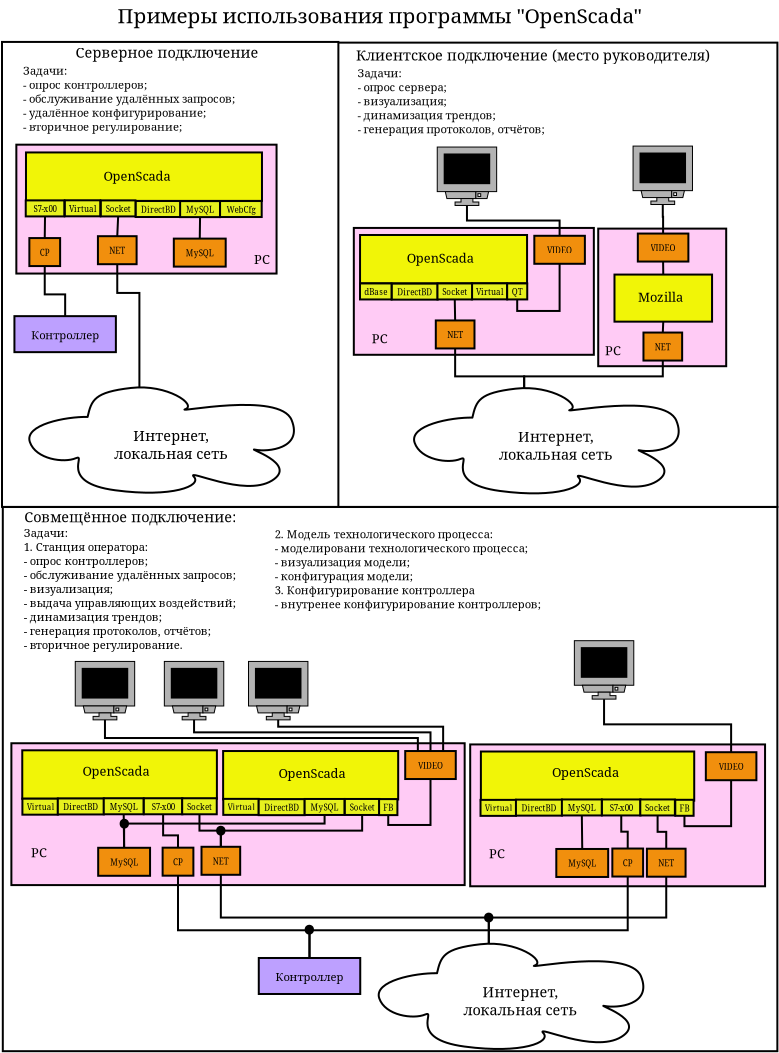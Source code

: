 <?xml version="1.0" encoding="UTF-8"?>
<dia:diagram xmlns:dia="http://www.lysator.liu.se/~alla/dia/">
  <dia:layer name="Тло" visible="true">
    <dia:object type="Standard - Text" version="0" id="O0">
      <dia:attribute name="obj_pos">
        <dia:point val="4.166,0.027"/>
      </dia:attribute>
      <dia:attribute name="obj_bb">
        <dia:rectangle val="4.166,-1.023;34.532,0.427"/>
      </dia:attribute>
      <dia:attribute name="text">
        <dia:composite type="text">
          <dia:attribute name="string">
            <dia:string>#Примеры использования программы &quot;OpenScada&quot;#</dia:string>
          </dia:attribute>
          <dia:attribute name="font">
            <dia:font name="Times-Roman"/>
          </dia:attribute>
          <dia:attribute name="height">
            <dia:real val="1.3"/>
          </dia:attribute>
          <dia:attribute name="pos">
            <dia:point val="4.166,0.027"/>
          </dia:attribute>
          <dia:attribute name="color">
            <dia:color val="#000000"/>
          </dia:attribute>
          <dia:attribute name="alignment">
            <dia:enum val="0"/>
          </dia:attribute>
        </dia:composite>
      </dia:attribute>
    </dia:object>
    <dia:group>
      <dia:object type="Standard - Box" version="0" id="O1">
        <dia:attribute name="obj_pos">
          <dia:point val="-1.571,24.215"/>
        </dia:attribute>
        <dia:attribute name="obj_bb">
          <dia:rectangle val="-1.621,24.165;37.208,51.474"/>
        </dia:attribute>
        <dia:attribute name="elem_corner">
          <dia:point val="-1.571,24.215"/>
        </dia:attribute>
        <dia:attribute name="elem_width">
          <dia:real val="38.728"/>
        </dia:attribute>
        <dia:attribute name="elem_height">
          <dia:real val="27.209"/>
        </dia:attribute>
        <dia:attribute name="show_background">
          <dia:boolean val="true"/>
        </dia:attribute>
      </dia:object>
      <dia:object type="Standard - Text" version="0" id="O2">
        <dia:attribute name="obj_pos">
          <dia:point val="-0.501,24.977"/>
        </dia:attribute>
        <dia:attribute name="obj_bb">
          <dia:rectangle val="-0.501,24.284;11.379,26.084"/>
        </dia:attribute>
        <dia:attribute name="text">
          <dia:composite type="text">
            <dia:attribute name="string">
              <dia:string>#Совмещённое подключение:
 #</dia:string>
            </dia:attribute>
            <dia:attribute name="font">
              <dia:font name="Times-Roman"/>
            </dia:attribute>
            <dia:attribute name="height">
              <dia:real val="0.9"/>
            </dia:attribute>
            <dia:attribute name="pos">
              <dia:point val="-0.501,24.977"/>
            </dia:attribute>
            <dia:attribute name="color">
              <dia:color val="#000000"/>
            </dia:attribute>
            <dia:attribute name="alignment">
              <dia:enum val="0"/>
            </dia:attribute>
          </dia:composite>
        </dia:attribute>
      </dia:object>
      <dia:object type="Standard - Text" version="0" id="O3">
        <dia:attribute name="obj_pos">
          <dia:point val="-0.527,25.708"/>
        </dia:attribute>
        <dia:attribute name="obj_bb">
          <dia:rectangle val="-0.527,25.17;11.732,31.47"/>
        </dia:attribute>
        <dia:attribute name="text">
          <dia:composite type="text">
            <dia:attribute name="string">
              <dia:string>#Задачи:
1. Станция оператора:
- опрос контроллеров;
- обслуживание удалённых запросов;
- визуализация;
- выдача управляющих воздействий;
- динамизация трендов;
- генерация протоколов, отчётов;
- вторичное регулирование.#</dia:string>
            </dia:attribute>
            <dia:attribute name="font">
              <dia:font name="Times-Roman"/>
            </dia:attribute>
            <dia:attribute name="height">
              <dia:real val="0.7"/>
            </dia:attribute>
            <dia:attribute name="pos">
              <dia:point val="-0.527,25.708"/>
            </dia:attribute>
            <dia:attribute name="color">
              <dia:color val="#000000"/>
            </dia:attribute>
            <dia:attribute name="alignment">
              <dia:enum val="0"/>
            </dia:attribute>
          </dia:composite>
        </dia:attribute>
      </dia:object>
      <dia:object type="Standard - Text" version="0" id="O4">
        <dia:attribute name="obj_pos">
          <dia:point val="12.027,25.779"/>
        </dia:attribute>
        <dia:attribute name="obj_bb">
          <dia:rectangle val="12.027,25.241;27.211,29.441"/>
        </dia:attribute>
        <dia:attribute name="text">
          <dia:composite type="text">
            <dia:attribute name="string">
              <dia:string>#2. Модель технологического процесса:
- моделировани технологического процесса;
- визуализация модели;
- конфигурация модели;
3. Конфигурирование контроллера
- внутренее конфигурирование контроллеров;#</dia:string>
            </dia:attribute>
            <dia:attribute name="font">
              <dia:font name="Times-Roman"/>
            </dia:attribute>
            <dia:attribute name="height">
              <dia:real val="0.7"/>
            </dia:attribute>
            <dia:attribute name="pos">
              <dia:point val="12.027,25.779"/>
            </dia:attribute>
            <dia:attribute name="color">
              <dia:color val="#000000"/>
            </dia:attribute>
            <dia:attribute name="alignment">
              <dia:enum val="0"/>
            </dia:attribute>
          </dia:composite>
        </dia:attribute>
      </dia:object>
      <dia:object type="Standard - Box" version="0" id="O5">
        <dia:attribute name="obj_pos">
          <dia:point val="21.799,36.086"/>
        </dia:attribute>
        <dia:attribute name="obj_bb">
          <dia:rectangle val="21.749,36.036;36.592,43.228"/>
        </dia:attribute>
        <dia:attribute name="elem_corner">
          <dia:point val="21.799,36.086"/>
        </dia:attribute>
        <dia:attribute name="elem_width">
          <dia:real val="14.743"/>
        </dia:attribute>
        <dia:attribute name="elem_height">
          <dia:real val="7.092"/>
        </dia:attribute>
        <dia:attribute name="inner_color">
          <dia:color val="#ffcbf5"/>
        </dia:attribute>
        <dia:attribute name="show_background">
          <dia:boolean val="true"/>
        </dia:attribute>
      </dia:object>
      <dia:object type="Standard - Box" version="0" id="O6">
        <dia:attribute name="obj_pos">
          <dia:point val="22.333,36.44"/>
        </dia:attribute>
        <dia:attribute name="obj_bb">
          <dia:rectangle val="22.283,36.39;33.05,38.95"/>
        </dia:attribute>
        <dia:attribute name="elem_corner">
          <dia:point val="22.333,36.44"/>
        </dia:attribute>
        <dia:attribute name="elem_width">
          <dia:real val="10.667"/>
        </dia:attribute>
        <dia:attribute name="elem_height">
          <dia:real val="2.46"/>
        </dia:attribute>
        <dia:attribute name="inner_color">
          <dia:color val="#f1f507"/>
        </dia:attribute>
        <dia:attribute name="show_background">
          <dia:boolean val="true"/>
        </dia:attribute>
      </dia:object>
      <dia:object type="Standard - Text" version="0" id="O7">
        <dia:attribute name="obj_pos">
          <dia:point val="23.141,41.782"/>
        </dia:attribute>
        <dia:attribute name="obj_bb">
          <dia:rectangle val="22.631,41.167;23.651,41.967"/>
        </dia:attribute>
        <dia:attribute name="text">
          <dia:composite type="text">
            <dia:attribute name="string">
              <dia:string>#PC#</dia:string>
            </dia:attribute>
            <dia:attribute name="font">
              <dia:font name="Times-Roman"/>
            </dia:attribute>
            <dia:attribute name="height">
              <dia:real val="0.8"/>
            </dia:attribute>
            <dia:attribute name="pos">
              <dia:point val="23.141,41.782"/>
            </dia:attribute>
            <dia:attribute name="color">
              <dia:color val="#000000"/>
            </dia:attribute>
            <dia:attribute name="alignment">
              <dia:enum val="1"/>
            </dia:attribute>
          </dia:composite>
        </dia:attribute>
      </dia:object>
      <dia:object type="Flowchart - Box" version="0" id="O8">
        <dia:attribute name="obj_pos">
          <dia:point val="22.315,38.858"/>
        </dia:attribute>
        <dia:attribute name="obj_bb">
          <dia:rectangle val="22.265,38.808;24.139,39.708"/>
        </dia:attribute>
        <dia:attribute name="elem_corner">
          <dia:point val="22.315,38.858"/>
        </dia:attribute>
        <dia:attribute name="elem_width">
          <dia:real val="1.774"/>
        </dia:attribute>
        <dia:attribute name="elem_height">
          <dia:real val="0.8"/>
        </dia:attribute>
        <dia:attribute name="inner_color">
          <dia:color val="#e7f11f"/>
        </dia:attribute>
        <dia:attribute name="show_background">
          <dia:boolean val="true"/>
        </dia:attribute>
        <dia:attribute name="padding">
          <dia:real val="0.1"/>
        </dia:attribute>
        <dia:attribute name="text">
          <dia:composite type="text">
            <dia:attribute name="string">
              <dia:string>#Virtual#</dia:string>
            </dia:attribute>
            <dia:attribute name="font">
              <dia:font name="Times-Roman"/>
            </dia:attribute>
            <dia:attribute name="height">
              <dia:real val="0.5"/>
            </dia:attribute>
            <dia:attribute name="pos">
              <dia:point val="23.202,39.392"/>
            </dia:attribute>
            <dia:attribute name="color">
              <dia:color val="#000000"/>
            </dia:attribute>
            <dia:attribute name="alignment">
              <dia:enum val="1"/>
            </dia:attribute>
          </dia:composite>
        </dia:attribute>
      </dia:object>
      <dia:object type="Flowchart - Box" version="0" id="O9">
        <dia:attribute name="obj_pos">
          <dia:point val="24.086,38.846"/>
        </dia:attribute>
        <dia:attribute name="obj_bb">
          <dia:rectangle val="24.036,38.797;26.438,39.697"/>
        </dia:attribute>
        <dia:attribute name="elem_corner">
          <dia:point val="24.086,38.846"/>
        </dia:attribute>
        <dia:attribute name="elem_width">
          <dia:real val="2.302"/>
        </dia:attribute>
        <dia:attribute name="elem_height">
          <dia:real val="0.8"/>
        </dia:attribute>
        <dia:attribute name="inner_color">
          <dia:color val="#e7f11f"/>
        </dia:attribute>
        <dia:attribute name="show_background">
          <dia:boolean val="true"/>
        </dia:attribute>
        <dia:attribute name="padding">
          <dia:real val="0.1"/>
        </dia:attribute>
        <dia:attribute name="text">
          <dia:composite type="text">
            <dia:attribute name="string">
              <dia:string>#DirectBD#</dia:string>
            </dia:attribute>
            <dia:attribute name="font">
              <dia:font name="Times-Roman"/>
            </dia:attribute>
            <dia:attribute name="height">
              <dia:real val="0.5"/>
            </dia:attribute>
            <dia:attribute name="pos">
              <dia:point val="25.237,39.381"/>
            </dia:attribute>
            <dia:attribute name="color">
              <dia:color val="#000000"/>
            </dia:attribute>
            <dia:attribute name="alignment">
              <dia:enum val="1"/>
            </dia:attribute>
          </dia:composite>
        </dia:attribute>
      </dia:object>
      <dia:object type="Flowchart - Box" version="0" id="O10">
        <dia:attribute name="obj_pos">
          <dia:point val="26.384,38.837"/>
        </dia:attribute>
        <dia:attribute name="obj_bb">
          <dia:rectangle val="26.334,38.787;28.427,39.687"/>
        </dia:attribute>
        <dia:attribute name="elem_corner">
          <dia:point val="26.384,38.837"/>
        </dia:attribute>
        <dia:attribute name="elem_width">
          <dia:real val="1.994"/>
        </dia:attribute>
        <dia:attribute name="elem_height">
          <dia:real val="0.8"/>
        </dia:attribute>
        <dia:attribute name="inner_color">
          <dia:color val="#e7f11f"/>
        </dia:attribute>
        <dia:attribute name="show_background">
          <dia:boolean val="true"/>
        </dia:attribute>
        <dia:attribute name="padding">
          <dia:real val="0.1"/>
        </dia:attribute>
        <dia:attribute name="text">
          <dia:composite type="text">
            <dia:attribute name="string">
              <dia:string>#MySQL#</dia:string>
            </dia:attribute>
            <dia:attribute name="font">
              <dia:font name="Times-Roman"/>
            </dia:attribute>
            <dia:attribute name="height">
              <dia:real val="0.5"/>
            </dia:attribute>
            <dia:attribute name="pos">
              <dia:point val="27.381,39.372"/>
            </dia:attribute>
            <dia:attribute name="color">
              <dia:color val="#000000"/>
            </dia:attribute>
            <dia:attribute name="alignment">
              <dia:enum val="1"/>
            </dia:attribute>
          </dia:composite>
        </dia:attribute>
      </dia:object>
      <dia:object type="Flowchart - Box" version="0" id="O11">
        <dia:attribute name="obj_pos">
          <dia:point val="26.104,41.313"/>
        </dia:attribute>
        <dia:attribute name="obj_bb">
          <dia:rectangle val="26.054,41.263;28.748,42.763"/>
        </dia:attribute>
        <dia:attribute name="elem_corner">
          <dia:point val="26.104,41.313"/>
        </dia:attribute>
        <dia:attribute name="elem_width">
          <dia:real val="2.594"/>
        </dia:attribute>
        <dia:attribute name="elem_height">
          <dia:real val="1.4"/>
        </dia:attribute>
        <dia:attribute name="inner_color">
          <dia:color val="#f18f0d"/>
        </dia:attribute>
        <dia:attribute name="show_background">
          <dia:boolean val="true"/>
        </dia:attribute>
        <dia:attribute name="padding">
          <dia:real val="0.4"/>
        </dia:attribute>
        <dia:attribute name="text">
          <dia:composite type="text">
            <dia:attribute name="string">
              <dia:string>#MySQL#</dia:string>
            </dia:attribute>
            <dia:attribute name="font">
              <dia:font name="Times-Roman"/>
            </dia:attribute>
            <dia:attribute name="height">
              <dia:real val="0.5"/>
            </dia:attribute>
            <dia:attribute name="pos">
              <dia:point val="27.401,42.148"/>
            </dia:attribute>
            <dia:attribute name="color">
              <dia:color val="#000000"/>
            </dia:attribute>
            <dia:attribute name="alignment">
              <dia:enum val="1"/>
            </dia:attribute>
          </dia:composite>
        </dia:attribute>
      </dia:object>
      <dia:object type="Standard - Line" version="0" id="O12">
        <dia:attribute name="obj_pos">
          <dia:point val="27.381,39.637"/>
        </dia:attribute>
        <dia:attribute name="obj_bb">
          <dia:rectangle val="27.33,39.587;27.452,41.364"/>
        </dia:attribute>
        <dia:attribute name="conn_endpoints">
          <dia:point val="27.381,39.637"/>
          <dia:point val="27.401,41.313"/>
        </dia:attribute>
        <dia:attribute name="numcp">
          <dia:int val="1"/>
        </dia:attribute>
        <dia:connections>
          <dia:connection handle="0" to="O10" connection="13"/>
          <dia:connection handle="1" to="O11" connection="2"/>
        </dia:connections>
      </dia:object>
      <dia:object type="Flowchart - Box" version="0" id="O13">
        <dia:attribute name="obj_pos">
          <dia:point val="28.387,38.837"/>
        </dia:attribute>
        <dia:attribute name="obj_bb">
          <dia:rectangle val="28.337,38.787;30.366,39.687"/>
        </dia:attribute>
        <dia:attribute name="elem_corner">
          <dia:point val="28.387,38.837"/>
        </dia:attribute>
        <dia:attribute name="elem_width">
          <dia:real val="1.928"/>
        </dia:attribute>
        <dia:attribute name="elem_height">
          <dia:real val="0.8"/>
        </dia:attribute>
        <dia:attribute name="inner_color">
          <dia:color val="#e7f11f"/>
        </dia:attribute>
        <dia:attribute name="show_background">
          <dia:boolean val="true"/>
        </dia:attribute>
        <dia:attribute name="padding">
          <dia:real val="0.1"/>
        </dia:attribute>
        <dia:attribute name="text">
          <dia:composite type="text">
            <dia:attribute name="string">
              <dia:string>#S7-x00#</dia:string>
            </dia:attribute>
            <dia:attribute name="font">
              <dia:font name="Times-Roman"/>
            </dia:attribute>
            <dia:attribute name="height">
              <dia:real val="0.5"/>
            </dia:attribute>
            <dia:attribute name="pos">
              <dia:point val="29.352,39.372"/>
            </dia:attribute>
            <dia:attribute name="color">
              <dia:color val="#000000"/>
            </dia:attribute>
            <dia:attribute name="alignment">
              <dia:enum val="1"/>
            </dia:attribute>
          </dia:composite>
        </dia:attribute>
      </dia:object>
      <dia:object type="Flowchart - Box" version="0" id="O14">
        <dia:attribute name="obj_pos">
          <dia:point val="30.303,38.837"/>
        </dia:attribute>
        <dia:attribute name="obj_bb">
          <dia:rectangle val="30.253,38.787;32.084,39.687"/>
        </dia:attribute>
        <dia:attribute name="elem_corner">
          <dia:point val="30.303,38.837"/>
        </dia:attribute>
        <dia:attribute name="elem_width">
          <dia:real val="1.73"/>
        </dia:attribute>
        <dia:attribute name="elem_height">
          <dia:real val="0.8"/>
        </dia:attribute>
        <dia:attribute name="inner_color">
          <dia:color val="#e7f11f"/>
        </dia:attribute>
        <dia:attribute name="show_background">
          <dia:boolean val="true"/>
        </dia:attribute>
        <dia:attribute name="padding">
          <dia:real val="0.1"/>
        </dia:attribute>
        <dia:attribute name="text">
          <dia:composite type="text">
            <dia:attribute name="string">
              <dia:string>#Socket#</dia:string>
            </dia:attribute>
            <dia:attribute name="font">
              <dia:font name="Times-Roman"/>
            </dia:attribute>
            <dia:attribute name="height">
              <dia:real val="0.5"/>
            </dia:attribute>
            <dia:attribute name="pos">
              <dia:point val="31.169,39.372"/>
            </dia:attribute>
            <dia:attribute name="color">
              <dia:color val="#000000"/>
            </dia:attribute>
            <dia:attribute name="alignment">
              <dia:enum val="1"/>
            </dia:attribute>
          </dia:composite>
        </dia:attribute>
      </dia:object>
      <dia:object type="Flowchart - Box" version="0" id="O15">
        <dia:attribute name="obj_pos">
          <dia:point val="30.634,41.299"/>
        </dia:attribute>
        <dia:attribute name="obj_bb">
          <dia:rectangle val="30.584,41.249;32.618,42.749"/>
        </dia:attribute>
        <dia:attribute name="elem_corner">
          <dia:point val="30.634,41.299"/>
        </dia:attribute>
        <dia:attribute name="elem_width">
          <dia:real val="1.934"/>
        </dia:attribute>
        <dia:attribute name="elem_height">
          <dia:real val="1.4"/>
        </dia:attribute>
        <dia:attribute name="inner_color">
          <dia:color val="#f18f0d"/>
        </dia:attribute>
        <dia:attribute name="show_background">
          <dia:boolean val="true"/>
        </dia:attribute>
        <dia:attribute name="padding">
          <dia:real val="0.4"/>
        </dia:attribute>
        <dia:attribute name="text">
          <dia:composite type="text">
            <dia:attribute name="string">
              <dia:string>#NET#</dia:string>
            </dia:attribute>
            <dia:attribute name="font">
              <dia:font name="Times-Roman"/>
            </dia:attribute>
            <dia:attribute name="height">
              <dia:real val="0.5"/>
            </dia:attribute>
            <dia:attribute name="pos">
              <dia:point val="31.601,42.133"/>
            </dia:attribute>
            <dia:attribute name="color">
              <dia:color val="#000000"/>
            </dia:attribute>
            <dia:attribute name="alignment">
              <dia:enum val="1"/>
            </dia:attribute>
          </dia:composite>
        </dia:attribute>
      </dia:object>
      <dia:object type="Standard - Text" version="0" id="O16">
        <dia:attribute name="obj_pos">
          <dia:point val="27.566,37.717"/>
        </dia:attribute>
        <dia:attribute name="obj_bb">
          <dia:rectangle val="25.63,37.102;29.502,37.901"/>
        </dia:attribute>
        <dia:attribute name="text">
          <dia:composite type="text">
            <dia:attribute name="string">
              <dia:string>#OpenScada#</dia:string>
            </dia:attribute>
            <dia:attribute name="font">
              <dia:font name="Times-Roman"/>
            </dia:attribute>
            <dia:attribute name="height">
              <dia:real val="0.8"/>
            </dia:attribute>
            <dia:attribute name="pos">
              <dia:point val="27.566,37.717"/>
            </dia:attribute>
            <dia:attribute name="color">
              <dia:color val="#000000"/>
            </dia:attribute>
            <dia:attribute name="alignment">
              <dia:enum val="1"/>
            </dia:attribute>
          </dia:composite>
        </dia:attribute>
      </dia:object>
      <dia:object type="Standard - ZigZagLine" version="0" id="O17">
        <dia:attribute name="obj_pos">
          <dia:point val="31.601,41.299"/>
        </dia:attribute>
        <dia:attribute name="obj_bb">
          <dia:rectangle val="31.119,39.587;31.651,41.349"/>
        </dia:attribute>
        <dia:attribute name="orth_points">
          <dia:point val="31.601,41.299"/>
          <dia:point val="31.601,40.456"/>
          <dia:point val="31.169,40.456"/>
          <dia:point val="31.169,39.637"/>
        </dia:attribute>
        <dia:attribute name="orth_orient">
          <dia:enum val="1"/>
          <dia:enum val="0"/>
          <dia:enum val="1"/>
        </dia:attribute>
        <dia:connections>
          <dia:connection handle="0" to="O15" connection="2"/>
          <dia:connection handle="1" to="O14" connection="13"/>
        </dia:connections>
      </dia:object>
      <dia:object type="Flowchart - Box" version="0" id="O18">
        <dia:attribute name="obj_pos">
          <dia:point val="32.053,38.854"/>
        </dia:attribute>
        <dia:attribute name="obj_bb">
          <dia:rectangle val="32.003,38.804;33.019,39.704"/>
        </dia:attribute>
        <dia:attribute name="elem_corner">
          <dia:point val="32.053,38.854"/>
        </dia:attribute>
        <dia:attribute name="elem_width">
          <dia:real val="0.916"/>
        </dia:attribute>
        <dia:attribute name="elem_height">
          <dia:real val="0.8"/>
        </dia:attribute>
        <dia:attribute name="inner_color">
          <dia:color val="#e7f11f"/>
        </dia:attribute>
        <dia:attribute name="show_background">
          <dia:boolean val="true"/>
        </dia:attribute>
        <dia:attribute name="padding">
          <dia:real val="0.1"/>
        </dia:attribute>
        <dia:attribute name="text">
          <dia:composite type="text">
            <dia:attribute name="string">
              <dia:string>#FB#</dia:string>
            </dia:attribute>
            <dia:attribute name="font">
              <dia:font name="Times-Roman"/>
            </dia:attribute>
            <dia:attribute name="height">
              <dia:real val="0.5"/>
            </dia:attribute>
            <dia:attribute name="pos">
              <dia:point val="32.511,39.389"/>
            </dia:attribute>
            <dia:attribute name="color">
              <dia:color val="#000000"/>
            </dia:attribute>
            <dia:attribute name="alignment">
              <dia:enum val="1"/>
            </dia:attribute>
          </dia:composite>
        </dia:attribute>
      </dia:object>
      <dia:object type="Flowchart - Box" version="0" id="O19">
        <dia:attribute name="obj_pos">
          <dia:point val="33.581,36.475"/>
        </dia:attribute>
        <dia:attribute name="obj_bb">
          <dia:rectangle val="33.531,36.425;36.159,37.925"/>
        </dia:attribute>
        <dia:attribute name="elem_corner">
          <dia:point val="33.581,36.475"/>
        </dia:attribute>
        <dia:attribute name="elem_width">
          <dia:real val="2.528"/>
        </dia:attribute>
        <dia:attribute name="elem_height">
          <dia:real val="1.4"/>
        </dia:attribute>
        <dia:attribute name="inner_color">
          <dia:color val="#f18f0d"/>
        </dia:attribute>
        <dia:attribute name="show_background">
          <dia:boolean val="true"/>
        </dia:attribute>
        <dia:attribute name="padding">
          <dia:real val="0.4"/>
        </dia:attribute>
        <dia:attribute name="text">
          <dia:composite type="text">
            <dia:attribute name="string">
              <dia:string>#VIDEO#</dia:string>
            </dia:attribute>
            <dia:attribute name="font">
              <dia:font name="Times-Roman"/>
            </dia:attribute>
            <dia:attribute name="height">
              <dia:real val="0.5"/>
            </dia:attribute>
            <dia:attribute name="pos">
              <dia:point val="34.845,37.31"/>
            </dia:attribute>
            <dia:attribute name="color">
              <dia:color val="#000000"/>
            </dia:attribute>
            <dia:attribute name="alignment">
              <dia:enum val="1"/>
            </dia:attribute>
          </dia:composite>
        </dia:attribute>
      </dia:object>
      <dia:object type="Standard - ZigZagLine" version="0" id="O20">
        <dia:attribute name="obj_pos">
          <dia:point val="32.511,39.654"/>
        </dia:attribute>
        <dia:attribute name="obj_bb">
          <dia:rectangle val="32.461,37.825;34.895,40.223"/>
        </dia:attribute>
        <dia:attribute name="orth_points">
          <dia:point val="32.511,39.654"/>
          <dia:point val="32.511,40.173"/>
          <dia:point val="34.845,40.173"/>
          <dia:point val="34.845,37.875"/>
        </dia:attribute>
        <dia:attribute name="orth_orient">
          <dia:enum val="1"/>
          <dia:enum val="0"/>
          <dia:enum val="1"/>
        </dia:attribute>
        <dia:connections>
          <dia:connection handle="0" to="O18" connection="13"/>
          <dia:connection handle="1" to="O19" connection="13"/>
        </dia:connections>
      </dia:object>
      <dia:object type="Standard - Box" version="0" id="O21">
        <dia:attribute name="obj_pos">
          <dia:point val="-1.142,36.027"/>
        </dia:attribute>
        <dia:attribute name="obj_bb">
          <dia:rectangle val="-1.192,35.977;21.572,43.169"/>
        </dia:attribute>
        <dia:attribute name="elem_corner">
          <dia:point val="-1.142,36.027"/>
        </dia:attribute>
        <dia:attribute name="elem_width">
          <dia:real val="22.664"/>
        </dia:attribute>
        <dia:attribute name="elem_height">
          <dia:real val="7.092"/>
        </dia:attribute>
        <dia:attribute name="inner_color">
          <dia:color val="#ffcbf5"/>
        </dia:attribute>
        <dia:attribute name="show_background">
          <dia:boolean val="true"/>
        </dia:attribute>
      </dia:object>
      <dia:object type="Standard - Box" version="0" id="O22">
        <dia:attribute name="obj_pos">
          <dia:point val="-0.598,36.38"/>
        </dia:attribute>
        <dia:attribute name="obj_bb">
          <dia:rectangle val="-0.648,36.33;9.183,38.853"/>
        </dia:attribute>
        <dia:attribute name="elem_corner">
          <dia:point val="-0.598,36.38"/>
        </dia:attribute>
        <dia:attribute name="elem_width">
          <dia:real val="9.732"/>
        </dia:attribute>
        <dia:attribute name="elem_height">
          <dia:real val="2.422"/>
        </dia:attribute>
        <dia:attribute name="inner_color">
          <dia:color val="#f1f507"/>
        </dia:attribute>
        <dia:attribute name="show_background">
          <dia:boolean val="true"/>
        </dia:attribute>
      </dia:object>
      <dia:object type="Standard - Text" version="0" id="O23">
        <dia:attribute name="obj_pos">
          <dia:point val="0.235,41.723"/>
        </dia:attribute>
        <dia:attribute name="obj_bb">
          <dia:rectangle val="-0.276,41.107;0.745,41.907"/>
        </dia:attribute>
        <dia:attribute name="text">
          <dia:composite type="text">
            <dia:attribute name="string">
              <dia:string>#PC#</dia:string>
            </dia:attribute>
            <dia:attribute name="font">
              <dia:font name="Times-Roman"/>
            </dia:attribute>
            <dia:attribute name="height">
              <dia:real val="0.8"/>
            </dia:attribute>
            <dia:attribute name="pos">
              <dia:point val="0.235,41.723"/>
            </dia:attribute>
            <dia:attribute name="color">
              <dia:color val="#000000"/>
            </dia:attribute>
            <dia:attribute name="alignment">
              <dia:enum val="1"/>
            </dia:attribute>
          </dia:composite>
        </dia:attribute>
      </dia:object>
      <dia:object type="Flowchart - Box" version="0" id="O24">
        <dia:attribute name="obj_pos">
          <dia:point val="-0.591,38.798"/>
        </dia:attribute>
        <dia:attribute name="obj_bb">
          <dia:rectangle val="-0.641,38.748;1.233,39.648"/>
        </dia:attribute>
        <dia:attribute name="elem_corner">
          <dia:point val="-0.591,38.798"/>
        </dia:attribute>
        <dia:attribute name="elem_width">
          <dia:real val="1.774"/>
        </dia:attribute>
        <dia:attribute name="elem_height">
          <dia:real val="0.8"/>
        </dia:attribute>
        <dia:attribute name="inner_color">
          <dia:color val="#e7f11f"/>
        </dia:attribute>
        <dia:attribute name="show_background">
          <dia:boolean val="true"/>
        </dia:attribute>
        <dia:attribute name="padding">
          <dia:real val="0.1"/>
        </dia:attribute>
        <dia:attribute name="text">
          <dia:composite type="text">
            <dia:attribute name="string">
              <dia:string>#Virtual#</dia:string>
            </dia:attribute>
            <dia:attribute name="font">
              <dia:font name="Times-Roman"/>
            </dia:attribute>
            <dia:attribute name="height">
              <dia:real val="0.5"/>
            </dia:attribute>
            <dia:attribute name="pos">
              <dia:point val="0.296,39.333"/>
            </dia:attribute>
            <dia:attribute name="color">
              <dia:color val="#000000"/>
            </dia:attribute>
            <dia:attribute name="alignment">
              <dia:enum val="1"/>
            </dia:attribute>
          </dia:composite>
        </dia:attribute>
      </dia:object>
      <dia:object type="Flowchart - Box" version="0" id="O25">
        <dia:attribute name="obj_pos">
          <dia:point val="1.18,38.787"/>
        </dia:attribute>
        <dia:attribute name="obj_bb">
          <dia:rectangle val="1.13,38.737;3.532,39.637"/>
        </dia:attribute>
        <dia:attribute name="elem_corner">
          <dia:point val="1.18,38.787"/>
        </dia:attribute>
        <dia:attribute name="elem_width">
          <dia:real val="2.302"/>
        </dia:attribute>
        <dia:attribute name="elem_height">
          <dia:real val="0.8"/>
        </dia:attribute>
        <dia:attribute name="inner_color">
          <dia:color val="#e7f11f"/>
        </dia:attribute>
        <dia:attribute name="show_background">
          <dia:boolean val="true"/>
        </dia:attribute>
        <dia:attribute name="padding">
          <dia:real val="0.1"/>
        </dia:attribute>
        <dia:attribute name="text">
          <dia:composite type="text">
            <dia:attribute name="string">
              <dia:string>#DirectBD#</dia:string>
            </dia:attribute>
            <dia:attribute name="font">
              <dia:font name="Times-Roman"/>
            </dia:attribute>
            <dia:attribute name="height">
              <dia:real val="0.5"/>
            </dia:attribute>
            <dia:attribute name="pos">
              <dia:point val="2.331,39.322"/>
            </dia:attribute>
            <dia:attribute name="color">
              <dia:color val="#000000"/>
            </dia:attribute>
            <dia:attribute name="alignment">
              <dia:enum val="1"/>
            </dia:attribute>
          </dia:composite>
        </dia:attribute>
      </dia:object>
      <dia:object type="Flowchart - Box" version="0" id="O26">
        <dia:attribute name="obj_pos">
          <dia:point val="3.477,38.778"/>
        </dia:attribute>
        <dia:attribute name="obj_bb">
          <dia:rectangle val="3.427,38.728;5.521,39.628"/>
        </dia:attribute>
        <dia:attribute name="elem_corner">
          <dia:point val="3.477,38.778"/>
        </dia:attribute>
        <dia:attribute name="elem_width">
          <dia:real val="1.994"/>
        </dia:attribute>
        <dia:attribute name="elem_height">
          <dia:real val="0.8"/>
        </dia:attribute>
        <dia:attribute name="inner_color">
          <dia:color val="#e7f11f"/>
        </dia:attribute>
        <dia:attribute name="show_background">
          <dia:boolean val="true"/>
        </dia:attribute>
        <dia:attribute name="padding">
          <dia:real val="0.1"/>
        </dia:attribute>
        <dia:attribute name="text">
          <dia:composite type="text">
            <dia:attribute name="string">
              <dia:string>#MySQL#</dia:string>
            </dia:attribute>
            <dia:attribute name="font">
              <dia:font name="Times-Roman"/>
            </dia:attribute>
            <dia:attribute name="height">
              <dia:real val="0.5"/>
            </dia:attribute>
            <dia:attribute name="pos">
              <dia:point val="4.474,39.312"/>
            </dia:attribute>
            <dia:attribute name="color">
              <dia:color val="#000000"/>
            </dia:attribute>
            <dia:attribute name="alignment">
              <dia:enum val="1"/>
            </dia:attribute>
          </dia:composite>
        </dia:attribute>
      </dia:object>
      <dia:object type="Flowchart - Box" version="0" id="O27">
        <dia:attribute name="obj_pos">
          <dia:point val="3.198,41.254"/>
        </dia:attribute>
        <dia:attribute name="obj_bb">
          <dia:rectangle val="3.148,41.204;5.842,42.704"/>
        </dia:attribute>
        <dia:attribute name="elem_corner">
          <dia:point val="3.198,41.254"/>
        </dia:attribute>
        <dia:attribute name="elem_width">
          <dia:real val="2.594"/>
        </dia:attribute>
        <dia:attribute name="elem_height">
          <dia:real val="1.4"/>
        </dia:attribute>
        <dia:attribute name="inner_color">
          <dia:color val="#f18f0d"/>
        </dia:attribute>
        <dia:attribute name="show_background">
          <dia:boolean val="true"/>
        </dia:attribute>
        <dia:attribute name="padding">
          <dia:real val="0.4"/>
        </dia:attribute>
        <dia:attribute name="text">
          <dia:composite type="text">
            <dia:attribute name="string">
              <dia:string>#MySQL#</dia:string>
            </dia:attribute>
            <dia:attribute name="font">
              <dia:font name="Times-Roman"/>
            </dia:attribute>
            <dia:attribute name="height">
              <dia:real val="0.5"/>
            </dia:attribute>
            <dia:attribute name="pos">
              <dia:point val="4.495,42.088"/>
            </dia:attribute>
            <dia:attribute name="color">
              <dia:color val="#000000"/>
            </dia:attribute>
            <dia:attribute name="alignment">
              <dia:enum val="1"/>
            </dia:attribute>
          </dia:composite>
        </dia:attribute>
      </dia:object>
      <dia:object type="Standard - Line" version="0" id="O28">
        <dia:attribute name="obj_pos">
          <dia:point val="4.474,39.578"/>
        </dia:attribute>
        <dia:attribute name="obj_bb">
          <dia:rectangle val="4.424,39.527;4.546,41.304"/>
        </dia:attribute>
        <dia:attribute name="conn_endpoints">
          <dia:point val="4.474,39.578"/>
          <dia:point val="4.495,41.254"/>
        </dia:attribute>
        <dia:attribute name="numcp">
          <dia:int val="1"/>
        </dia:attribute>
        <dia:connections>
          <dia:connection handle="0" to="O26" connection="13"/>
          <dia:connection handle="1" to="O27" connection="2"/>
        </dia:connections>
      </dia:object>
      <dia:object type="Flowchart - Box" version="0" id="O29">
        <dia:attribute name="obj_pos">
          <dia:point val="5.481,38.778"/>
        </dia:attribute>
        <dia:attribute name="obj_bb">
          <dia:rectangle val="5.431,38.728;7.459,39.628"/>
        </dia:attribute>
        <dia:attribute name="elem_corner">
          <dia:point val="5.481,38.778"/>
        </dia:attribute>
        <dia:attribute name="elem_width">
          <dia:real val="1.928"/>
        </dia:attribute>
        <dia:attribute name="elem_height">
          <dia:real val="0.8"/>
        </dia:attribute>
        <dia:attribute name="inner_color">
          <dia:color val="#e7f11f"/>
        </dia:attribute>
        <dia:attribute name="show_background">
          <dia:boolean val="true"/>
        </dia:attribute>
        <dia:attribute name="padding">
          <dia:real val="0.1"/>
        </dia:attribute>
        <dia:attribute name="text">
          <dia:composite type="text">
            <dia:attribute name="string">
              <dia:string>#S7-x00#</dia:string>
            </dia:attribute>
            <dia:attribute name="font">
              <dia:font name="Times-Roman"/>
            </dia:attribute>
            <dia:attribute name="height">
              <dia:real val="0.5"/>
            </dia:attribute>
            <dia:attribute name="pos">
              <dia:point val="6.445,39.312"/>
            </dia:attribute>
            <dia:attribute name="color">
              <dia:color val="#000000"/>
            </dia:attribute>
            <dia:attribute name="alignment">
              <dia:enum val="1"/>
            </dia:attribute>
          </dia:composite>
        </dia:attribute>
      </dia:object>
      <dia:object type="Flowchart - Box" version="0" id="O30">
        <dia:attribute name="obj_pos">
          <dia:point val="7.397,38.778"/>
        </dia:attribute>
        <dia:attribute name="obj_bb">
          <dia:rectangle val="7.347,38.728;9.177,39.628"/>
        </dia:attribute>
        <dia:attribute name="elem_corner">
          <dia:point val="7.397,38.778"/>
        </dia:attribute>
        <dia:attribute name="elem_width">
          <dia:real val="1.73"/>
        </dia:attribute>
        <dia:attribute name="elem_height">
          <dia:real val="0.8"/>
        </dia:attribute>
        <dia:attribute name="inner_color">
          <dia:color val="#e7f11f"/>
        </dia:attribute>
        <dia:attribute name="show_background">
          <dia:boolean val="true"/>
        </dia:attribute>
        <dia:attribute name="padding">
          <dia:real val="0.1"/>
        </dia:attribute>
        <dia:attribute name="text">
          <dia:composite type="text">
            <dia:attribute name="string">
              <dia:string>#Socket#</dia:string>
            </dia:attribute>
            <dia:attribute name="font">
              <dia:font name="Times-Roman"/>
            </dia:attribute>
            <dia:attribute name="height">
              <dia:real val="0.5"/>
            </dia:attribute>
            <dia:attribute name="pos">
              <dia:point val="8.262,39.312"/>
            </dia:attribute>
            <dia:attribute name="color">
              <dia:color val="#000000"/>
            </dia:attribute>
            <dia:attribute name="alignment">
              <dia:enum val="1"/>
            </dia:attribute>
          </dia:composite>
        </dia:attribute>
      </dia:object>
      <dia:object type="Flowchart - Box" version="0" id="O31">
        <dia:attribute name="obj_pos">
          <dia:point val="8.364,41.204"/>
        </dia:attribute>
        <dia:attribute name="obj_bb">
          <dia:rectangle val="8.314,41.154;10.348,42.654"/>
        </dia:attribute>
        <dia:attribute name="elem_corner">
          <dia:point val="8.364,41.204"/>
        </dia:attribute>
        <dia:attribute name="elem_width">
          <dia:real val="1.934"/>
        </dia:attribute>
        <dia:attribute name="elem_height">
          <dia:real val="1.4"/>
        </dia:attribute>
        <dia:attribute name="inner_color">
          <dia:color val="#f18f0d"/>
        </dia:attribute>
        <dia:attribute name="show_background">
          <dia:boolean val="true"/>
        </dia:attribute>
        <dia:attribute name="padding">
          <dia:real val="0.4"/>
        </dia:attribute>
        <dia:attribute name="text">
          <dia:composite type="text">
            <dia:attribute name="string">
              <dia:string>#NET#</dia:string>
            </dia:attribute>
            <dia:attribute name="font">
              <dia:font name="Times-Roman"/>
            </dia:attribute>
            <dia:attribute name="height">
              <dia:real val="0.5"/>
            </dia:attribute>
            <dia:attribute name="pos">
              <dia:point val="9.331,42.038"/>
            </dia:attribute>
            <dia:attribute name="color">
              <dia:color val="#000000"/>
            </dia:attribute>
            <dia:attribute name="alignment">
              <dia:enum val="1"/>
            </dia:attribute>
          </dia:composite>
        </dia:attribute>
      </dia:object>
      <dia:object type="Standard - Text" version="0" id="O32">
        <dia:attribute name="obj_pos">
          <dia:point val="4.094,37.657"/>
        </dia:attribute>
        <dia:attribute name="obj_bb">
          <dia:rectangle val="2.158,37.042;6.03,37.842"/>
        </dia:attribute>
        <dia:attribute name="text">
          <dia:composite type="text">
            <dia:attribute name="string">
              <dia:string>#OpenScada#</dia:string>
            </dia:attribute>
            <dia:attribute name="font">
              <dia:font name="Times-Roman"/>
            </dia:attribute>
            <dia:attribute name="height">
              <dia:real val="0.8"/>
            </dia:attribute>
            <dia:attribute name="pos">
              <dia:point val="4.094,37.657"/>
            </dia:attribute>
            <dia:attribute name="color">
              <dia:color val="#000000"/>
            </dia:attribute>
            <dia:attribute name="alignment">
              <dia:enum val="1"/>
            </dia:attribute>
          </dia:composite>
        </dia:attribute>
      </dia:object>
      <dia:object type="Standard - Box" version="0" id="O33">
        <dia:attribute name="obj_pos">
          <dia:point val="9.445,36.416"/>
        </dia:attribute>
        <dia:attribute name="obj_bb">
          <dia:rectangle val="9.395,36.366;18.248,38.888"/>
        </dia:attribute>
        <dia:attribute name="elem_corner">
          <dia:point val="9.445,36.416"/>
        </dia:attribute>
        <dia:attribute name="elem_width">
          <dia:real val="8.753"/>
        </dia:attribute>
        <dia:attribute name="elem_height">
          <dia:real val="2.422"/>
        </dia:attribute>
        <dia:attribute name="inner_color">
          <dia:color val="#f1f507"/>
        </dia:attribute>
        <dia:attribute name="show_background">
          <dia:boolean val="true"/>
        </dia:attribute>
      </dia:object>
      <dia:object type="Flowchart - Box" version="0" id="O34">
        <dia:attribute name="obj_pos">
          <dia:point val="9.452,38.808"/>
        </dia:attribute>
        <dia:attribute name="obj_bb">
          <dia:rectangle val="9.402,38.758;11.276,39.658"/>
        </dia:attribute>
        <dia:attribute name="elem_corner">
          <dia:point val="9.452,38.808"/>
        </dia:attribute>
        <dia:attribute name="elem_width">
          <dia:real val="1.774"/>
        </dia:attribute>
        <dia:attribute name="elem_height">
          <dia:real val="0.8"/>
        </dia:attribute>
        <dia:attribute name="inner_color">
          <dia:color val="#e7f11f"/>
        </dia:attribute>
        <dia:attribute name="show_background">
          <dia:boolean val="true"/>
        </dia:attribute>
        <dia:attribute name="padding">
          <dia:real val="0.1"/>
        </dia:attribute>
        <dia:attribute name="text">
          <dia:composite type="text">
            <dia:attribute name="string">
              <dia:string>#Virtual#</dia:string>
            </dia:attribute>
            <dia:attribute name="font">
              <dia:font name="Times-Roman"/>
            </dia:attribute>
            <dia:attribute name="height">
              <dia:real val="0.5"/>
            </dia:attribute>
            <dia:attribute name="pos">
              <dia:point val="10.339,39.343"/>
            </dia:attribute>
            <dia:attribute name="color">
              <dia:color val="#000000"/>
            </dia:attribute>
            <dia:attribute name="alignment">
              <dia:enum val="1"/>
            </dia:attribute>
          </dia:composite>
        </dia:attribute>
      </dia:object>
      <dia:object type="Flowchart - Box" version="0" id="O35">
        <dia:attribute name="obj_pos">
          <dia:point val="11.223,38.822"/>
        </dia:attribute>
        <dia:attribute name="obj_bb">
          <dia:rectangle val="11.174,38.772;13.575,39.672"/>
        </dia:attribute>
        <dia:attribute name="elem_corner">
          <dia:point val="11.223,38.822"/>
        </dia:attribute>
        <dia:attribute name="elem_width">
          <dia:real val="2.302"/>
        </dia:attribute>
        <dia:attribute name="elem_height">
          <dia:real val="0.8"/>
        </dia:attribute>
        <dia:attribute name="inner_color">
          <dia:color val="#e7f11f"/>
        </dia:attribute>
        <dia:attribute name="show_background">
          <dia:boolean val="true"/>
        </dia:attribute>
        <dia:attribute name="padding">
          <dia:real val="0.1"/>
        </dia:attribute>
        <dia:attribute name="text">
          <dia:composite type="text">
            <dia:attribute name="string">
              <dia:string>#DirectBD#</dia:string>
            </dia:attribute>
            <dia:attribute name="font">
              <dia:font name="Times-Roman"/>
            </dia:attribute>
            <dia:attribute name="height">
              <dia:real val="0.5"/>
            </dia:attribute>
            <dia:attribute name="pos">
              <dia:point val="12.374,39.357"/>
            </dia:attribute>
            <dia:attribute name="color">
              <dia:color val="#000000"/>
            </dia:attribute>
            <dia:attribute name="alignment">
              <dia:enum val="1"/>
            </dia:attribute>
          </dia:composite>
        </dia:attribute>
      </dia:object>
      <dia:object type="Flowchart - Box" version="0" id="O36">
        <dia:attribute name="obj_pos">
          <dia:point val="13.521,38.813"/>
        </dia:attribute>
        <dia:attribute name="obj_bb">
          <dia:rectangle val="13.471,38.763;15.565,39.663"/>
        </dia:attribute>
        <dia:attribute name="elem_corner">
          <dia:point val="13.521,38.813"/>
        </dia:attribute>
        <dia:attribute name="elem_width">
          <dia:real val="1.994"/>
        </dia:attribute>
        <dia:attribute name="elem_height">
          <dia:real val="0.8"/>
        </dia:attribute>
        <dia:attribute name="inner_color">
          <dia:color val="#e7f11f"/>
        </dia:attribute>
        <dia:attribute name="show_background">
          <dia:boolean val="true"/>
        </dia:attribute>
        <dia:attribute name="padding">
          <dia:real val="0.1"/>
        </dia:attribute>
        <dia:attribute name="text">
          <dia:composite type="text">
            <dia:attribute name="string">
              <dia:string>#MySQL#</dia:string>
            </dia:attribute>
            <dia:attribute name="font">
              <dia:font name="Times-Roman"/>
            </dia:attribute>
            <dia:attribute name="height">
              <dia:real val="0.5"/>
            </dia:attribute>
            <dia:attribute name="pos">
              <dia:point val="14.518,39.348"/>
            </dia:attribute>
            <dia:attribute name="color">
              <dia:color val="#000000"/>
            </dia:attribute>
            <dia:attribute name="alignment">
              <dia:enum val="1"/>
            </dia:attribute>
          </dia:composite>
        </dia:attribute>
      </dia:object>
      <dia:object type="Flowchart - Box" version="0" id="O37">
        <dia:attribute name="obj_pos">
          <dia:point val="15.531,38.813"/>
        </dia:attribute>
        <dia:attribute name="obj_bb">
          <dia:rectangle val="15.481,38.763;17.311,39.663"/>
        </dia:attribute>
        <dia:attribute name="elem_corner">
          <dia:point val="15.531,38.813"/>
        </dia:attribute>
        <dia:attribute name="elem_width">
          <dia:real val="1.73"/>
        </dia:attribute>
        <dia:attribute name="elem_height">
          <dia:real val="0.8"/>
        </dia:attribute>
        <dia:attribute name="inner_color">
          <dia:color val="#e7f11f"/>
        </dia:attribute>
        <dia:attribute name="show_background">
          <dia:boolean val="true"/>
        </dia:attribute>
        <dia:attribute name="padding">
          <dia:real val="0.1"/>
        </dia:attribute>
        <dia:attribute name="text">
          <dia:composite type="text">
            <dia:attribute name="string">
              <dia:string>#Socket#</dia:string>
            </dia:attribute>
            <dia:attribute name="font">
              <dia:font name="Times-Roman"/>
            </dia:attribute>
            <dia:attribute name="height">
              <dia:real val="0.5"/>
            </dia:attribute>
            <dia:attribute name="pos">
              <dia:point val="16.396,39.348"/>
            </dia:attribute>
            <dia:attribute name="color">
              <dia:color val="#000000"/>
            </dia:attribute>
            <dia:attribute name="alignment">
              <dia:enum val="1"/>
            </dia:attribute>
          </dia:composite>
        </dia:attribute>
      </dia:object>
      <dia:object type="Standard - Text" version="0" id="O38">
        <dia:attribute name="obj_pos">
          <dia:point val="13.888,37.759"/>
        </dia:attribute>
        <dia:attribute name="obj_bb">
          <dia:rectangle val="11.952,37.144;15.824,37.944"/>
        </dia:attribute>
        <dia:attribute name="text">
          <dia:composite type="text">
            <dia:attribute name="string">
              <dia:string>#OpenScada#</dia:string>
            </dia:attribute>
            <dia:attribute name="font">
              <dia:font name="Times-Roman"/>
            </dia:attribute>
            <dia:attribute name="height">
              <dia:real val="0.8"/>
            </dia:attribute>
            <dia:attribute name="pos">
              <dia:point val="13.888,37.759"/>
            </dia:attribute>
            <dia:attribute name="color">
              <dia:color val="#000000"/>
            </dia:attribute>
            <dia:attribute name="alignment">
              <dia:enum val="1"/>
            </dia:attribute>
          </dia:composite>
        </dia:attribute>
      </dia:object>
      <dia:object type="Standard - ZigZagLine" version="0" id="O39">
        <dia:attribute name="obj_pos">
          <dia:point val="9.331,41.204"/>
        </dia:attribute>
        <dia:attribute name="obj_bb">
          <dia:rectangle val="9.281,39.563;16.446,41.254"/>
        </dia:attribute>
        <dia:attribute name="orth_points">
          <dia:point val="9.331,41.204"/>
          <dia:point val="9.331,40.396"/>
          <dia:point val="16.396,40.396"/>
          <dia:point val="16.396,39.613"/>
        </dia:attribute>
        <dia:attribute name="orth_orient">
          <dia:enum val="1"/>
          <dia:enum val="0"/>
          <dia:enum val="1"/>
        </dia:attribute>
        <dia:connections>
          <dia:connection handle="0" to="O31" connection="2"/>
          <dia:connection handle="1" to="O37" connection="13"/>
        </dia:connections>
      </dia:object>
      <dia:object type="Standard - ZigZagLine" version="0" id="O40">
        <dia:attribute name="obj_pos">
          <dia:point val="9.331,41.204"/>
        </dia:attribute>
        <dia:attribute name="obj_bb">
          <dia:rectangle val="8.212,39.528;9.381,41.254"/>
        </dia:attribute>
        <dia:attribute name="orth_points">
          <dia:point val="9.331,41.204"/>
          <dia:point val="9.331,40.396"/>
          <dia:point val="8.262,40.396"/>
          <dia:point val="8.262,39.578"/>
        </dia:attribute>
        <dia:attribute name="orth_orient">
          <dia:enum val="1"/>
          <dia:enum val="0"/>
          <dia:enum val="1"/>
        </dia:attribute>
        <dia:connections>
          <dia:connection handle="0" to="O31" connection="2"/>
          <dia:connection handle="1" to="O30" connection="13"/>
        </dia:connections>
      </dia:object>
      <dia:object type="Standard - ZigZagLine" version="0" id="O41">
        <dia:attribute name="obj_pos">
          <dia:point val="4.495,41.254"/>
        </dia:attribute>
        <dia:attribute name="obj_bb">
          <dia:rectangle val="4.445,39.563;14.568,41.304"/>
        </dia:attribute>
        <dia:attribute name="orth_points">
          <dia:point val="4.495,41.254"/>
          <dia:point val="4.495,40.043"/>
          <dia:point val="14.518,40.043"/>
          <dia:point val="14.518,39.613"/>
        </dia:attribute>
        <dia:attribute name="orth_orient">
          <dia:enum val="1"/>
          <dia:enum val="0"/>
          <dia:enum val="1"/>
        </dia:attribute>
        <dia:connections>
          <dia:connection handle="0" to="O27" connection="2"/>
          <dia:connection handle="1" to="O36" connection="13"/>
        </dia:connections>
      </dia:object>
      <dia:object type="Flowchart - Box" version="0" id="O42">
        <dia:attribute name="obj_pos">
          <dia:point val="17.243,38.82"/>
        </dia:attribute>
        <dia:attribute name="obj_bb">
          <dia:rectangle val="17.193,38.77;18.209,39.67"/>
        </dia:attribute>
        <dia:attribute name="elem_corner">
          <dia:point val="17.243,38.82"/>
        </dia:attribute>
        <dia:attribute name="elem_width">
          <dia:real val="0.916"/>
        </dia:attribute>
        <dia:attribute name="elem_height">
          <dia:real val="0.8"/>
        </dia:attribute>
        <dia:attribute name="inner_color">
          <dia:color val="#e7f11f"/>
        </dia:attribute>
        <dia:attribute name="show_background">
          <dia:boolean val="true"/>
        </dia:attribute>
        <dia:attribute name="padding">
          <dia:real val="0.1"/>
        </dia:attribute>
        <dia:attribute name="text">
          <dia:composite type="text">
            <dia:attribute name="string">
              <dia:string>#FB#</dia:string>
            </dia:attribute>
            <dia:attribute name="font">
              <dia:font name="Times-Roman"/>
            </dia:attribute>
            <dia:attribute name="height">
              <dia:real val="0.5"/>
            </dia:attribute>
            <dia:attribute name="pos">
              <dia:point val="17.701,39.354"/>
            </dia:attribute>
            <dia:attribute name="color">
              <dia:color val="#000000"/>
            </dia:attribute>
            <dia:attribute name="alignment">
              <dia:enum val="1"/>
            </dia:attribute>
          </dia:composite>
        </dia:attribute>
      </dia:object>
      <dia:object type="Flowchart - Box" version="0" id="O43">
        <dia:attribute name="obj_pos">
          <dia:point val="18.55,36.416"/>
        </dia:attribute>
        <dia:attribute name="obj_bb">
          <dia:rectangle val="18.5,36.366;21.128,37.866"/>
        </dia:attribute>
        <dia:attribute name="elem_corner">
          <dia:point val="18.55,36.416"/>
        </dia:attribute>
        <dia:attribute name="elem_width">
          <dia:real val="2.528"/>
        </dia:attribute>
        <dia:attribute name="elem_height">
          <dia:real val="1.4"/>
        </dia:attribute>
        <dia:attribute name="inner_color">
          <dia:color val="#f18f0d"/>
        </dia:attribute>
        <dia:attribute name="show_background">
          <dia:boolean val="true"/>
        </dia:attribute>
        <dia:attribute name="padding">
          <dia:real val="0.4"/>
        </dia:attribute>
        <dia:attribute name="text">
          <dia:composite type="text">
            <dia:attribute name="string">
              <dia:string>#VIDEO#</dia:string>
            </dia:attribute>
            <dia:attribute name="font">
              <dia:font name="Times-Roman"/>
            </dia:attribute>
            <dia:attribute name="height">
              <dia:real val="0.5"/>
            </dia:attribute>
            <dia:attribute name="pos">
              <dia:point val="19.814,37.25"/>
            </dia:attribute>
            <dia:attribute name="color">
              <dia:color val="#000000"/>
            </dia:attribute>
            <dia:attribute name="alignment">
              <dia:enum val="1"/>
            </dia:attribute>
          </dia:composite>
        </dia:attribute>
      </dia:object>
      <dia:object type="Standard - ZigZagLine" version="0" id="O44">
        <dia:attribute name="obj_pos">
          <dia:point val="17.701,39.62"/>
        </dia:attribute>
        <dia:attribute name="obj_bb">
          <dia:rectangle val="17.651,37.766;19.864,40.163"/>
        </dia:attribute>
        <dia:attribute name="orth_points">
          <dia:point val="17.701,39.62"/>
          <dia:point val="17.701,40.113"/>
          <dia:point val="19.814,40.113"/>
          <dia:point val="19.814,37.816"/>
        </dia:attribute>
        <dia:attribute name="orth_orient">
          <dia:enum val="1"/>
          <dia:enum val="0"/>
          <dia:enum val="1"/>
        </dia:attribute>
        <dia:connections>
          <dia:connection handle="0" to="O42" connection="13"/>
          <dia:connection handle="1" to="O43" connection="13"/>
        </dia:connections>
      </dia:object>
      <dia:object type="Network - General Monitor (With Stand)" version="0" id="O45">
        <dia:attribute name="obj_pos">
          <dia:point val="2.052,31.936"/>
        </dia:attribute>
        <dia:attribute name="obj_bb">
          <dia:rectangle val="2.027,31.911;5.048,35.756"/>
        </dia:attribute>
        <dia:attribute name="elem_corner">
          <dia:point val="2.052,31.936"/>
        </dia:attribute>
        <dia:attribute name="elem_width">
          <dia:real val="2.971"/>
        </dia:attribute>
        <dia:attribute name="elem_height">
          <dia:real val="2.921"/>
        </dia:attribute>
        <dia:attribute name="show_background">
          <dia:boolean val="true"/>
        </dia:attribute>
        <dia:attribute name="flip_horizontal">
          <dia:boolean val="false"/>
        </dia:attribute>
        <dia:attribute name="flip_vertical">
          <dia:boolean val="false"/>
        </dia:attribute>
        <dia:attribute name="padding">
          <dia:real val="0.354"/>
        </dia:attribute>
        <dia:attribute name="text">
          <dia:composite type="text">
            <dia:attribute name="string">
              <dia:string>##</dia:string>
            </dia:attribute>
            <dia:attribute name="font">
              <dia:font name="Courier"/>
            </dia:attribute>
            <dia:attribute name="height">
              <dia:real val="0.8"/>
            </dia:attribute>
            <dia:attribute name="pos">
              <dia:point val="3.537,35.589"/>
            </dia:attribute>
            <dia:attribute name="color">
              <dia:color val="#000000"/>
            </dia:attribute>
            <dia:attribute name="alignment">
              <dia:enum val="1"/>
            </dia:attribute>
          </dia:composite>
        </dia:attribute>
      </dia:object>
      <dia:object type="Standard - ZigZagLine" version="0" id="O46">
        <dia:attribute name="obj_pos">
          <dia:point val="19.182,36.416"/>
        </dia:attribute>
        <dia:attribute name="obj_bb">
          <dia:rectangle val="3.487,34.807;19.232,36.466"/>
        </dia:attribute>
        <dia:attribute name="orth_points">
          <dia:point val="19.182,36.416"/>
          <dia:point val="19.182,35.765"/>
          <dia:point val="3.537,35.765"/>
          <dia:point val="3.537,34.857"/>
        </dia:attribute>
        <dia:attribute name="orth_orient">
          <dia:enum val="1"/>
          <dia:enum val="0"/>
          <dia:enum val="1"/>
        </dia:attribute>
        <dia:connections>
          <dia:connection handle="0" to="O43" connection="1"/>
          <dia:connection handle="1" to="O45" connection="0"/>
        </dia:connections>
      </dia:object>
      <dia:object type="Network - General Monitor (With Stand)" version="0" id="O47">
        <dia:attribute name="obj_pos">
          <dia:point val="6.506,31.936"/>
        </dia:attribute>
        <dia:attribute name="obj_bb">
          <dia:rectangle val="6.481,31.911;9.502,35.756"/>
        </dia:attribute>
        <dia:attribute name="elem_corner">
          <dia:point val="6.506,31.936"/>
        </dia:attribute>
        <dia:attribute name="elem_width">
          <dia:real val="2.971"/>
        </dia:attribute>
        <dia:attribute name="elem_height">
          <dia:real val="2.921"/>
        </dia:attribute>
        <dia:attribute name="show_background">
          <dia:boolean val="true"/>
        </dia:attribute>
        <dia:attribute name="flip_horizontal">
          <dia:boolean val="false"/>
        </dia:attribute>
        <dia:attribute name="flip_vertical">
          <dia:boolean val="false"/>
        </dia:attribute>
        <dia:attribute name="padding">
          <dia:real val="0.354"/>
        </dia:attribute>
        <dia:attribute name="text">
          <dia:composite type="text">
            <dia:attribute name="string">
              <dia:string>##</dia:string>
            </dia:attribute>
            <dia:attribute name="font">
              <dia:font name="Courier"/>
            </dia:attribute>
            <dia:attribute name="height">
              <dia:real val="0.8"/>
            </dia:attribute>
            <dia:attribute name="pos">
              <dia:point val="7.992,35.589"/>
            </dia:attribute>
            <dia:attribute name="color">
              <dia:color val="#000000"/>
            </dia:attribute>
            <dia:attribute name="alignment">
              <dia:enum val="1"/>
            </dia:attribute>
          </dia:composite>
        </dia:attribute>
      </dia:object>
      <dia:object type="Network - General Monitor (With Stand)" version="0" id="O48">
        <dia:attribute name="obj_pos">
          <dia:point val="10.714,31.936"/>
        </dia:attribute>
        <dia:attribute name="obj_bb">
          <dia:rectangle val="10.689,31.911;13.71,35.756"/>
        </dia:attribute>
        <dia:attribute name="elem_corner">
          <dia:point val="10.714,31.936"/>
        </dia:attribute>
        <dia:attribute name="elem_width">
          <dia:real val="2.971"/>
        </dia:attribute>
        <dia:attribute name="elem_height">
          <dia:real val="2.921"/>
        </dia:attribute>
        <dia:attribute name="show_background">
          <dia:boolean val="true"/>
        </dia:attribute>
        <dia:attribute name="flip_horizontal">
          <dia:boolean val="false"/>
        </dia:attribute>
        <dia:attribute name="flip_vertical">
          <dia:boolean val="false"/>
        </dia:attribute>
        <dia:attribute name="padding">
          <dia:real val="0.354"/>
        </dia:attribute>
        <dia:attribute name="text">
          <dia:composite type="text">
            <dia:attribute name="string">
              <dia:string>##</dia:string>
            </dia:attribute>
            <dia:attribute name="font">
              <dia:font name="Courier"/>
            </dia:attribute>
            <dia:attribute name="height">
              <dia:real val="0.8"/>
            </dia:attribute>
            <dia:attribute name="pos">
              <dia:point val="12.199,35.589"/>
            </dia:attribute>
            <dia:attribute name="color">
              <dia:color val="#000000"/>
            </dia:attribute>
            <dia:attribute name="alignment">
              <dia:enum val="1"/>
            </dia:attribute>
          </dia:composite>
        </dia:attribute>
      </dia:object>
      <dia:object type="Standard - ZigZagLine" version="0" id="O49">
        <dia:attribute name="obj_pos">
          <dia:point val="19.814,36.416"/>
        </dia:attribute>
        <dia:attribute name="obj_bb">
          <dia:rectangle val="7.942,34.807;19.864,36.466"/>
        </dia:attribute>
        <dia:attribute name="orth_points">
          <dia:point val="19.814,36.416"/>
          <dia:point val="19.814,35.482"/>
          <dia:point val="7.992,35.482"/>
          <dia:point val="7.992,34.857"/>
        </dia:attribute>
        <dia:attribute name="orth_orient">
          <dia:enum val="1"/>
          <dia:enum val="0"/>
          <dia:enum val="1"/>
        </dia:attribute>
        <dia:connections>
          <dia:connection handle="0" to="O43" connection="2"/>
          <dia:connection handle="1" to="O47" connection="0"/>
        </dia:connections>
      </dia:object>
      <dia:object type="Standard - ZigZagLine" version="0" id="O50">
        <dia:attribute name="obj_pos">
          <dia:point val="20.446,36.416"/>
        </dia:attribute>
        <dia:attribute name="obj_bb">
          <dia:rectangle val="12.149,34.807;20.496,36.466"/>
        </dia:attribute>
        <dia:attribute name="orth_points">
          <dia:point val="20.446,36.416"/>
          <dia:point val="20.446,35.199"/>
          <dia:point val="12.199,35.199"/>
          <dia:point val="12.199,34.857"/>
        </dia:attribute>
        <dia:attribute name="orth_orient">
          <dia:enum val="1"/>
          <dia:enum val="0"/>
          <dia:enum val="1"/>
        </dia:attribute>
        <dia:connections>
          <dia:connection handle="0" to="O43" connection="3"/>
          <dia:connection handle="1" to="O48" connection="0"/>
        </dia:connections>
      </dia:object>
      <dia:object type="Network - General Monitor (With Stand)" version="0" id="O51">
        <dia:attribute name="obj_pos">
          <dia:point val="27.007,30.899"/>
        </dia:attribute>
        <dia:attribute name="obj_bb">
          <dia:rectangle val="26.982,30.874;30.003,34.72"/>
        </dia:attribute>
        <dia:attribute name="elem_corner">
          <dia:point val="27.007,30.899"/>
        </dia:attribute>
        <dia:attribute name="elem_width">
          <dia:real val="2.971"/>
        </dia:attribute>
        <dia:attribute name="elem_height">
          <dia:real val="2.921"/>
        </dia:attribute>
        <dia:attribute name="show_background">
          <dia:boolean val="true"/>
        </dia:attribute>
        <dia:attribute name="flip_horizontal">
          <dia:boolean val="false"/>
        </dia:attribute>
        <dia:attribute name="flip_vertical">
          <dia:boolean val="false"/>
        </dia:attribute>
        <dia:attribute name="padding">
          <dia:real val="0.354"/>
        </dia:attribute>
        <dia:attribute name="text">
          <dia:composite type="text">
            <dia:attribute name="string">
              <dia:string>##</dia:string>
            </dia:attribute>
            <dia:attribute name="font">
              <dia:font name="Courier"/>
            </dia:attribute>
            <dia:attribute name="height">
              <dia:real val="0.8"/>
            </dia:attribute>
            <dia:attribute name="pos">
              <dia:point val="28.492,34.553"/>
            </dia:attribute>
            <dia:attribute name="color">
              <dia:color val="#000000"/>
            </dia:attribute>
            <dia:attribute name="alignment">
              <dia:enum val="1"/>
            </dia:attribute>
          </dia:composite>
        </dia:attribute>
      </dia:object>
      <dia:object type="Standard - ZigZagLine" version="0" id="O52">
        <dia:attribute name="obj_pos">
          <dia:point val="34.845,36.475"/>
        </dia:attribute>
        <dia:attribute name="obj_bb">
          <dia:rectangle val="28.442,33.771;34.895,36.525"/>
        </dia:attribute>
        <dia:attribute name="orth_points">
          <dia:point val="34.845,36.475"/>
          <dia:point val="34.845,35.082"/>
          <dia:point val="28.492,35.082"/>
          <dia:point val="28.492,33.821"/>
        </dia:attribute>
        <dia:attribute name="orth_orient">
          <dia:enum val="1"/>
          <dia:enum val="0"/>
          <dia:enum val="1"/>
        </dia:attribute>
        <dia:connections>
          <dia:connection handle="0" to="O19" connection="2"/>
          <dia:connection handle="1" to="O51" connection="0"/>
        </dia:connections>
      </dia:object>
      <dia:object type="Flowchart - Box" version="0" id="O53">
        <dia:attribute name="obj_pos">
          <dia:point val="11.228,46.764"/>
        </dia:attribute>
        <dia:attribute name="obj_bb">
          <dia:rectangle val="11.178,46.714;16.351,48.614"/>
        </dia:attribute>
        <dia:attribute name="elem_corner">
          <dia:point val="11.228,46.764"/>
        </dia:attribute>
        <dia:attribute name="elem_width">
          <dia:real val="5.073"/>
        </dia:attribute>
        <dia:attribute name="elem_height">
          <dia:real val="1.8"/>
        </dia:attribute>
        <dia:attribute name="border_width">
          <dia:real val="0.1"/>
        </dia:attribute>
        <dia:attribute name="inner_color">
          <dia:color val="#bda0ff"/>
        </dia:attribute>
        <dia:attribute name="show_background">
          <dia:boolean val="true"/>
        </dia:attribute>
        <dia:attribute name="padding">
          <dia:real val="0.5"/>
        </dia:attribute>
        <dia:attribute name="text">
          <dia:composite type="text">
            <dia:attribute name="string">
              <dia:string>#Контроллер#</dia:string>
            </dia:attribute>
            <dia:attribute name="font">
              <dia:font name="Times-Roman"/>
            </dia:attribute>
            <dia:attribute name="height">
              <dia:real val="0.7"/>
            </dia:attribute>
            <dia:attribute name="pos">
              <dia:point val="13.764,47.852"/>
            </dia:attribute>
            <dia:attribute name="color">
              <dia:color val="#000000"/>
            </dia:attribute>
            <dia:attribute name="alignment">
              <dia:enum val="1"/>
            </dia:attribute>
          </dia:composite>
        </dia:attribute>
      </dia:object>
      <dia:object type="Standard - ZigZagLine" version="0" id="O54">
        <dia:attribute name="obj_pos">
          <dia:point val="6.445,39.578"/>
        </dia:attribute>
        <dia:attribute name="obj_bb">
          <dia:rectangle val="6.395,39.528;7.239,41.298"/>
        </dia:attribute>
        <dia:attribute name="orth_points">
          <dia:point val="6.445,39.578"/>
          <dia:point val="6.445,40.633"/>
          <dia:point val="7.189,40.633"/>
          <dia:point val="7.189,41.248"/>
        </dia:attribute>
        <dia:attribute name="orth_orient">
          <dia:enum val="1"/>
          <dia:enum val="0"/>
          <dia:enum val="1"/>
        </dia:attribute>
        <dia:connections>
          <dia:connection handle="0" to="O29" connection="13"/>
          <dia:connection handle="1" to="O55" connection="2"/>
        </dia:connections>
      </dia:object>
      <dia:object type="Flowchart - Box" version="0" id="O55">
        <dia:attribute name="obj_pos">
          <dia:point val="6.42,41.248"/>
        </dia:attribute>
        <dia:attribute name="obj_bb">
          <dia:rectangle val="6.37,41.198;8.008,42.698"/>
        </dia:attribute>
        <dia:attribute name="elem_corner">
          <dia:point val="6.42,41.248"/>
        </dia:attribute>
        <dia:attribute name="elem_width">
          <dia:real val="1.538"/>
        </dia:attribute>
        <dia:attribute name="elem_height">
          <dia:real val="1.4"/>
        </dia:attribute>
        <dia:attribute name="inner_color">
          <dia:color val="#f18f0d"/>
        </dia:attribute>
        <dia:attribute name="show_background">
          <dia:boolean val="true"/>
        </dia:attribute>
        <dia:attribute name="padding">
          <dia:real val="0.4"/>
        </dia:attribute>
        <dia:attribute name="text">
          <dia:composite type="text">
            <dia:attribute name="string">
              <dia:string>#CP#</dia:string>
            </dia:attribute>
            <dia:attribute name="font">
              <dia:font name="Times-Roman"/>
            </dia:attribute>
            <dia:attribute name="height">
              <dia:real val="0.5"/>
            </dia:attribute>
            <dia:attribute name="pos">
              <dia:point val="7.189,42.083"/>
            </dia:attribute>
            <dia:attribute name="color">
              <dia:color val="#000000"/>
            </dia:attribute>
            <dia:attribute name="alignment">
              <dia:enum val="1"/>
            </dia:attribute>
          </dia:composite>
        </dia:attribute>
      </dia:object>
      <dia:object type="Standard - Ellipse" version="0" id="O56">
        <dia:attribute name="obj_pos">
          <dia:point val="4.321,39.851"/>
        </dia:attribute>
        <dia:attribute name="obj_bb">
          <dia:rectangle val="4.271,39.801;4.738,40.296"/>
        </dia:attribute>
        <dia:attribute name="elem_corner">
          <dia:point val="4.321,39.851"/>
        </dia:attribute>
        <dia:attribute name="elem_width">
          <dia:real val="0.367"/>
        </dia:attribute>
        <dia:attribute name="elem_height">
          <dia:real val="0.395"/>
        </dia:attribute>
        <dia:attribute name="border_width">
          <dia:real val="0.1"/>
        </dia:attribute>
        <dia:attribute name="inner_color">
          <dia:color val="#010101"/>
        </dia:attribute>
      </dia:object>
      <dia:object type="Standard - Ellipse" version="0" id="O57">
        <dia:attribute name="obj_pos">
          <dia:point val="9.146,40.201"/>
        </dia:attribute>
        <dia:attribute name="obj_bb">
          <dia:rectangle val="9.096,40.151;9.563,40.646"/>
        </dia:attribute>
        <dia:attribute name="elem_corner">
          <dia:point val="9.146,40.201"/>
        </dia:attribute>
        <dia:attribute name="elem_width">
          <dia:real val="0.367"/>
        </dia:attribute>
        <dia:attribute name="elem_height">
          <dia:real val="0.395"/>
        </dia:attribute>
        <dia:attribute name="border_width">
          <dia:real val="0.1"/>
        </dia:attribute>
        <dia:attribute name="inner_color">
          <dia:color val="#010101"/>
        </dia:attribute>
      </dia:object>
      <dia:object type="Standard - ZigZagLine" version="0" id="O58">
        <dia:attribute name="obj_pos">
          <dia:point val="7.189,42.648"/>
        </dia:attribute>
        <dia:attribute name="obj_bb">
          <dia:rectangle val="7.139,42.598;13.815,46.814"/>
        </dia:attribute>
        <dia:attribute name="orth_points">
          <dia:point val="7.189,42.648"/>
          <dia:point val="7.189,45.378"/>
          <dia:point val="13.764,45.378"/>
          <dia:point val="13.764,46.764"/>
        </dia:attribute>
        <dia:attribute name="orth_orient">
          <dia:enum val="1"/>
          <dia:enum val="0"/>
          <dia:enum val="1"/>
        </dia:attribute>
        <dia:connections>
          <dia:connection handle="0" to="O55" connection="13"/>
          <dia:connection handle="1" to="O53" connection="2"/>
        </dia:connections>
      </dia:object>
      <dia:object type="Flowchart - Box" version="0" id="O59">
        <dia:attribute name="obj_pos">
          <dia:point val="28.906,41.291"/>
        </dia:attribute>
        <dia:attribute name="obj_bb">
          <dia:rectangle val="28.856,41.242;30.494,42.742"/>
        </dia:attribute>
        <dia:attribute name="elem_corner">
          <dia:point val="28.906,41.291"/>
        </dia:attribute>
        <dia:attribute name="elem_width">
          <dia:real val="1.538"/>
        </dia:attribute>
        <dia:attribute name="elem_height">
          <dia:real val="1.4"/>
        </dia:attribute>
        <dia:attribute name="inner_color">
          <dia:color val="#f18f0d"/>
        </dia:attribute>
        <dia:attribute name="show_background">
          <dia:boolean val="true"/>
        </dia:attribute>
        <dia:attribute name="padding">
          <dia:real val="0.4"/>
        </dia:attribute>
        <dia:attribute name="text">
          <dia:composite type="text">
            <dia:attribute name="string">
              <dia:string>#CP#</dia:string>
            </dia:attribute>
            <dia:attribute name="font">
              <dia:font name="Times-Roman"/>
            </dia:attribute>
            <dia:attribute name="height">
              <dia:real val="0.5"/>
            </dia:attribute>
            <dia:attribute name="pos">
              <dia:point val="29.675,42.126"/>
            </dia:attribute>
            <dia:attribute name="color">
              <dia:color val="#000000"/>
            </dia:attribute>
            <dia:attribute name="alignment">
              <dia:enum val="1"/>
            </dia:attribute>
          </dia:composite>
        </dia:attribute>
      </dia:object>
      <dia:object type="Standard - ZigZagLine" version="0" id="O60">
        <dia:attribute name="obj_pos">
          <dia:point val="29.675,41.291"/>
        </dia:attribute>
        <dia:attribute name="obj_bb">
          <dia:rectangle val="29.302,39.587;29.725,41.342"/>
        </dia:attribute>
        <dia:attribute name="orth_points">
          <dia:point val="29.675,41.291"/>
          <dia:point val="29.675,40.448"/>
          <dia:point val="29.352,40.448"/>
          <dia:point val="29.352,39.637"/>
        </dia:attribute>
        <dia:attribute name="orth_orient">
          <dia:enum val="1"/>
          <dia:enum val="0"/>
          <dia:enum val="1"/>
        </dia:attribute>
        <dia:connections>
          <dia:connection handle="0" to="O59" connection="2"/>
          <dia:connection handle="1" to="O13" connection="13"/>
        </dia:connections>
      </dia:object>
      <dia:object type="Standard - ZigZagLine" version="0" id="O61">
        <dia:attribute name="obj_pos">
          <dia:point val="29.675,42.691"/>
        </dia:attribute>
        <dia:attribute name="obj_bb">
          <dia:rectangle val="13.714,42.642;29.725,46.814"/>
        </dia:attribute>
        <dia:attribute name="orth_points">
          <dia:point val="29.675,42.691"/>
          <dia:point val="29.675,45.378"/>
          <dia:point val="13.764,45.378"/>
          <dia:point val="13.764,46.764"/>
        </dia:attribute>
        <dia:attribute name="orth_orient">
          <dia:enum val="1"/>
          <dia:enum val="0"/>
          <dia:enum val="1"/>
        </dia:attribute>
        <dia:connections>
          <dia:connection handle="0" to="O59" connection="13"/>
          <dia:connection handle="1" to="O53" connection="2"/>
        </dia:connections>
      </dia:object>
      <dia:object type="Standard - ZigZagLine" version="0" id="O62">
        <dia:attribute name="obj_pos">
          <dia:point val="9.331,42.604"/>
        </dia:attribute>
        <dia:attribute name="obj_bb">
          <dia:rectangle val="9.281,42.554;22.779,46.271"/>
        </dia:attribute>
        <dia:attribute name="orth_points">
          <dia:point val="9.331,42.604"/>
          <dia:point val="9.331,44.742"/>
          <dia:point val="22.729,44.742"/>
          <dia:point val="22.729,46.221"/>
        </dia:attribute>
        <dia:attribute name="orth_orient">
          <dia:enum val="1"/>
          <dia:enum val="0"/>
          <dia:enum val="1"/>
        </dia:attribute>
        <dia:connections>
          <dia:connection handle="0" to="O31" connection="13"/>
          <dia:connection handle="1" to="O64" connection="3"/>
        </dia:connections>
      </dia:object>
      <dia:object type="Standard - ZigZagLine" version="0" id="O63">
        <dia:attribute name="obj_pos">
          <dia:point val="31.601,42.699"/>
        </dia:attribute>
        <dia:attribute name="obj_bb">
          <dia:rectangle val="22.679,42.649;31.651,46.271"/>
        </dia:attribute>
        <dia:attribute name="orth_points">
          <dia:point val="31.601,42.699"/>
          <dia:point val="31.601,44.742"/>
          <dia:point val="22.729,44.742"/>
          <dia:point val="22.729,46.221"/>
        </dia:attribute>
        <dia:attribute name="orth_orient">
          <dia:enum val="1"/>
          <dia:enum val="0"/>
          <dia:enum val="1"/>
        </dia:attribute>
        <dia:connections>
          <dia:connection handle="0" to="O15" connection="13"/>
          <dia:connection handle="1" to="O64" connection="3"/>
        </dia:connections>
      </dia:object>
      <dia:object type="Network - Cloud" version="0" id="O64">
        <dia:attribute name="obj_pos">
          <dia:point val="17.224,46.05"/>
        </dia:attribute>
        <dia:attribute name="obj_bb">
          <dia:rectangle val="17.224,46.05;30.455,51.314"/>
        </dia:attribute>
        <dia:attribute name="elem_corner">
          <dia:point val="17.224,46.05"/>
        </dia:attribute>
        <dia:attribute name="elem_width">
          <dia:real val="13.232"/>
        </dia:attribute>
        <dia:attribute name="elem_height">
          <dia:real val="5.264"/>
        </dia:attribute>
        <dia:attribute name="border_width">
          <dia:real val="0.1"/>
        </dia:attribute>
        <dia:attribute name="inner_color">
          <dia:color val="#fff9d3"/>
        </dia:attribute>
        <dia:attribute name="show_background">
          <dia:boolean val="true"/>
        </dia:attribute>
        <dia:attribute name="flip_horizontal">
          <dia:boolean val="false"/>
        </dia:attribute>
        <dia:attribute name="flip_vertical">
          <dia:boolean val="false"/>
        </dia:attribute>
        <dia:attribute name="padding">
          <dia:real val="0.354"/>
        </dia:attribute>
        <dia:attribute name="text">
          <dia:composite type="text">
            <dia:attribute name="string">
              <dia:string>#Интернет,
локальная сеть#</dia:string>
            </dia:attribute>
            <dia:attribute name="font">
              <dia:font name="Times-Roman"/>
            </dia:attribute>
            <dia:attribute name="height">
              <dia:real val="0.9"/>
            </dia:attribute>
            <dia:attribute name="pos">
              <dia:point val="24.194,48.567"/>
            </dia:attribute>
            <dia:attribute name="color">
              <dia:color val="#000000"/>
            </dia:attribute>
            <dia:attribute name="alignment">
              <dia:enum val="1"/>
            </dia:attribute>
          </dia:composite>
        </dia:attribute>
      </dia:object>
      <dia:object type="Standard - Ellipse" version="0" id="O65">
        <dia:attribute name="obj_pos">
          <dia:point val="22.542,44.544"/>
        </dia:attribute>
        <dia:attribute name="obj_bb">
          <dia:rectangle val="22.492,44.494;22.959,44.989"/>
        </dia:attribute>
        <dia:attribute name="elem_corner">
          <dia:point val="22.542,44.544"/>
        </dia:attribute>
        <dia:attribute name="elem_width">
          <dia:real val="0.367"/>
        </dia:attribute>
        <dia:attribute name="elem_height">
          <dia:real val="0.395"/>
        </dia:attribute>
        <dia:attribute name="border_width">
          <dia:real val="0.1"/>
        </dia:attribute>
        <dia:attribute name="inner_color">
          <dia:color val="#010101"/>
        </dia:attribute>
      </dia:object>
      <dia:object type="Standard - Ellipse" version="0" id="O66">
        <dia:attribute name="obj_pos">
          <dia:point val="13.571,45.151"/>
        </dia:attribute>
        <dia:attribute name="obj_bb">
          <dia:rectangle val="13.521,45.101;13.988,45.596"/>
        </dia:attribute>
        <dia:attribute name="elem_corner">
          <dia:point val="13.571,45.151"/>
        </dia:attribute>
        <dia:attribute name="elem_width">
          <dia:real val="0.367"/>
        </dia:attribute>
        <dia:attribute name="elem_height">
          <dia:real val="0.395"/>
        </dia:attribute>
        <dia:attribute name="border_width">
          <dia:real val="0.1"/>
        </dia:attribute>
        <dia:attribute name="inner_color">
          <dia:color val="#010101"/>
        </dia:attribute>
      </dia:object>
    </dia:group>
    <dia:group>
      <dia:object type="Standard - Box" version="0" id="O67">
        <dia:attribute name="obj_pos">
          <dia:point val="15.189,0.996"/>
        </dia:attribute>
        <dia:attribute name="obj_bb">
          <dia:rectangle val="15.139,0.946;37.208,24.26"/>
        </dia:attribute>
        <dia:attribute name="elem_corner">
          <dia:point val="15.189,0.996"/>
        </dia:attribute>
        <dia:attribute name="elem_width">
          <dia:real val="21.97"/>
        </dia:attribute>
        <dia:attribute name="elem_height">
          <dia:real val="23.214"/>
        </dia:attribute>
        <dia:attribute name="show_background">
          <dia:boolean val="true"/>
        </dia:attribute>
      </dia:object>
      <dia:object type="Network - General Monitor (With Stand)" version="0" id="O68">
        <dia:attribute name="obj_pos">
          <dia:point val="20.151,6.217"/>
        </dia:attribute>
        <dia:attribute name="obj_bb">
          <dia:rectangle val="20.126,6.192;23.147,10.038"/>
        </dia:attribute>
        <dia:attribute name="elem_corner">
          <dia:point val="20.151,6.217"/>
        </dia:attribute>
        <dia:attribute name="elem_width">
          <dia:real val="2.971"/>
        </dia:attribute>
        <dia:attribute name="elem_height">
          <dia:real val="2.921"/>
        </dia:attribute>
        <dia:attribute name="show_background">
          <dia:boolean val="true"/>
        </dia:attribute>
        <dia:attribute name="flip_horizontal">
          <dia:boolean val="false"/>
        </dia:attribute>
        <dia:attribute name="flip_vertical">
          <dia:boolean val="false"/>
        </dia:attribute>
        <dia:attribute name="padding">
          <dia:real val="0.354"/>
        </dia:attribute>
        <dia:attribute name="text">
          <dia:composite type="text">
            <dia:attribute name="string">
              <dia:string>##</dia:string>
            </dia:attribute>
            <dia:attribute name="font">
              <dia:font name="Courier"/>
            </dia:attribute>
            <dia:attribute name="height">
              <dia:real val="0.8"/>
            </dia:attribute>
            <dia:attribute name="pos">
              <dia:point val="21.637,9.871"/>
            </dia:attribute>
            <dia:attribute name="color">
              <dia:color val="#000000"/>
            </dia:attribute>
            <dia:attribute name="alignment">
              <dia:enum val="1"/>
            </dia:attribute>
          </dia:composite>
        </dia:attribute>
      </dia:object>
      <dia:object type="Standard - Box" version="0" id="O69">
        <dia:attribute name="obj_pos">
          <dia:point val="15.98,10.261"/>
        </dia:attribute>
        <dia:attribute name="obj_bb">
          <dia:rectangle val="15.93,10.211;28.03,16.654"/>
        </dia:attribute>
        <dia:attribute name="elem_corner">
          <dia:point val="15.98,10.261"/>
        </dia:attribute>
        <dia:attribute name="elem_width">
          <dia:real val="12.001"/>
        </dia:attribute>
        <dia:attribute name="elem_height">
          <dia:real val="6.343"/>
        </dia:attribute>
        <dia:attribute name="inner_color">
          <dia:color val="#ffcbf5"/>
        </dia:attribute>
        <dia:attribute name="show_background">
          <dia:boolean val="true"/>
        </dia:attribute>
      </dia:object>
      <dia:object type="Standard - Box" version="0" id="O70">
        <dia:attribute name="obj_pos">
          <dia:point val="16.291,10.614"/>
        </dia:attribute>
        <dia:attribute name="obj_bb">
          <dia:rectangle val="16.241,10.564;24.692,13.083"/>
        </dia:attribute>
        <dia:attribute name="elem_corner">
          <dia:point val="16.291,10.614"/>
        </dia:attribute>
        <dia:attribute name="elem_width">
          <dia:real val="8.351"/>
        </dia:attribute>
        <dia:attribute name="elem_height">
          <dia:real val="2.418"/>
        </dia:attribute>
        <dia:attribute name="inner_color">
          <dia:color val="#f1f507"/>
        </dia:attribute>
        <dia:attribute name="show_background">
          <dia:boolean val="true"/>
        </dia:attribute>
      </dia:object>
      <dia:object type="Standard - Text" version="0" id="O71">
        <dia:attribute name="obj_pos">
          <dia:point val="17.271,16.024"/>
        </dia:attribute>
        <dia:attribute name="obj_bb">
          <dia:rectangle val="16.76,15.408;17.781,16.208"/>
        </dia:attribute>
        <dia:attribute name="text">
          <dia:composite type="text">
            <dia:attribute name="string">
              <dia:string>#PC#</dia:string>
            </dia:attribute>
            <dia:attribute name="font">
              <dia:font name="Times-Roman"/>
            </dia:attribute>
            <dia:attribute name="height">
              <dia:real val="0.8"/>
            </dia:attribute>
            <dia:attribute name="pos">
              <dia:point val="17.271,16.024"/>
            </dia:attribute>
            <dia:attribute name="color">
              <dia:color val="#000000"/>
            </dia:attribute>
            <dia:attribute name="alignment">
              <dia:enum val="1"/>
            </dia:attribute>
          </dia:composite>
        </dia:attribute>
      </dia:object>
      <dia:object type="Flowchart - Box" version="0" id="O72">
        <dia:attribute name="obj_pos">
          <dia:point val="21.874,13.032"/>
        </dia:attribute>
        <dia:attribute name="obj_bb">
          <dia:rectangle val="21.824,12.982;23.698,13.882"/>
        </dia:attribute>
        <dia:attribute name="elem_corner">
          <dia:point val="21.874,13.032"/>
        </dia:attribute>
        <dia:attribute name="elem_width">
          <dia:real val="1.774"/>
        </dia:attribute>
        <dia:attribute name="elem_height">
          <dia:real val="0.8"/>
        </dia:attribute>
        <dia:attribute name="inner_color">
          <dia:color val="#e7f11f"/>
        </dia:attribute>
        <dia:attribute name="show_background">
          <dia:boolean val="true"/>
        </dia:attribute>
        <dia:attribute name="padding">
          <dia:real val="0.1"/>
        </dia:attribute>
        <dia:attribute name="text">
          <dia:composite type="text">
            <dia:attribute name="string">
              <dia:string>#Virtual#</dia:string>
            </dia:attribute>
            <dia:attribute name="font">
              <dia:font name="Times-Roman"/>
            </dia:attribute>
            <dia:attribute name="height">
              <dia:real val="0.5"/>
            </dia:attribute>
            <dia:attribute name="pos">
              <dia:point val="22.761,13.567"/>
            </dia:attribute>
            <dia:attribute name="color">
              <dia:color val="#000000"/>
            </dia:attribute>
            <dia:attribute name="alignment">
              <dia:enum val="1"/>
            </dia:attribute>
          </dia:composite>
        </dia:attribute>
      </dia:object>
      <dia:object type="Flowchart - Box" version="0" id="O73">
        <dia:attribute name="obj_pos">
          <dia:point val="17.87,13.046"/>
        </dia:attribute>
        <dia:attribute name="obj_bb">
          <dia:rectangle val="17.82,12.996;20.222,13.896"/>
        </dia:attribute>
        <dia:attribute name="elem_corner">
          <dia:point val="17.87,13.046"/>
        </dia:attribute>
        <dia:attribute name="elem_width">
          <dia:real val="2.302"/>
        </dia:attribute>
        <dia:attribute name="elem_height">
          <dia:real val="0.8"/>
        </dia:attribute>
        <dia:attribute name="inner_color">
          <dia:color val="#e7f11f"/>
        </dia:attribute>
        <dia:attribute name="show_background">
          <dia:boolean val="true"/>
        </dia:attribute>
        <dia:attribute name="padding">
          <dia:real val="0.1"/>
        </dia:attribute>
        <dia:attribute name="text">
          <dia:composite type="text">
            <dia:attribute name="string">
              <dia:string>#DirectBD#</dia:string>
            </dia:attribute>
            <dia:attribute name="font">
              <dia:font name="Times-Roman"/>
            </dia:attribute>
            <dia:attribute name="height">
              <dia:real val="0.5"/>
            </dia:attribute>
            <dia:attribute name="pos">
              <dia:point val="19.021,13.581"/>
            </dia:attribute>
            <dia:attribute name="color">
              <dia:color val="#000000"/>
            </dia:attribute>
            <dia:attribute name="alignment">
              <dia:enum val="1"/>
            </dia:attribute>
          </dia:composite>
        </dia:attribute>
      </dia:object>
      <dia:object type="Flowchart - Box" version="0" id="O74">
        <dia:attribute name="obj_pos">
          <dia:point val="16.289,13.037"/>
        </dia:attribute>
        <dia:attribute name="obj_bb">
          <dia:rectangle val="16.239,12.987;17.915,13.887"/>
        </dia:attribute>
        <dia:attribute name="elem_corner">
          <dia:point val="16.289,13.037"/>
        </dia:attribute>
        <dia:attribute name="elem_width">
          <dia:real val="1.576"/>
        </dia:attribute>
        <dia:attribute name="elem_height">
          <dia:real val="0.8"/>
        </dia:attribute>
        <dia:attribute name="inner_color">
          <dia:color val="#e7f11f"/>
        </dia:attribute>
        <dia:attribute name="show_background">
          <dia:boolean val="true"/>
        </dia:attribute>
        <dia:attribute name="padding">
          <dia:real val="0.1"/>
        </dia:attribute>
        <dia:attribute name="text">
          <dia:composite type="text">
            <dia:attribute name="string">
              <dia:string>#dBase#</dia:string>
            </dia:attribute>
            <dia:attribute name="font">
              <dia:font name="Times-Roman"/>
            </dia:attribute>
            <dia:attribute name="height">
              <dia:real val="0.5"/>
            </dia:attribute>
            <dia:attribute name="pos">
              <dia:point val="17.077,13.571"/>
            </dia:attribute>
            <dia:attribute name="color">
              <dia:color val="#000000"/>
            </dia:attribute>
            <dia:attribute name="alignment">
              <dia:enum val="1"/>
            </dia:attribute>
          </dia:composite>
        </dia:attribute>
      </dia:object>
      <dia:object type="Flowchart - Box" version="0" id="O75">
        <dia:attribute name="obj_pos">
          <dia:point val="20.162,13.037"/>
        </dia:attribute>
        <dia:attribute name="obj_bb">
          <dia:rectangle val="20.112,12.987;21.942,13.887"/>
        </dia:attribute>
        <dia:attribute name="elem_corner">
          <dia:point val="20.162,13.037"/>
        </dia:attribute>
        <dia:attribute name="elem_width">
          <dia:real val="1.73"/>
        </dia:attribute>
        <dia:attribute name="elem_height">
          <dia:real val="0.8"/>
        </dia:attribute>
        <dia:attribute name="inner_color">
          <dia:color val="#e7f11f"/>
        </dia:attribute>
        <dia:attribute name="show_background">
          <dia:boolean val="true"/>
        </dia:attribute>
        <dia:attribute name="padding">
          <dia:real val="0.1"/>
        </dia:attribute>
        <dia:attribute name="text">
          <dia:composite type="text">
            <dia:attribute name="string">
              <dia:string>#Socket#</dia:string>
            </dia:attribute>
            <dia:attribute name="font">
              <dia:font name="Times-Roman"/>
            </dia:attribute>
            <dia:attribute name="height">
              <dia:real val="0.5"/>
            </dia:attribute>
            <dia:attribute name="pos">
              <dia:point val="21.027,13.571"/>
            </dia:attribute>
            <dia:attribute name="color">
              <dia:color val="#000000"/>
            </dia:attribute>
            <dia:attribute name="alignment">
              <dia:enum val="1"/>
            </dia:attribute>
          </dia:composite>
        </dia:attribute>
      </dia:object>
      <dia:object type="Flowchart - Box" version="0" id="O76">
        <dia:attribute name="obj_pos">
          <dia:point val="20.079,14.887"/>
        </dia:attribute>
        <dia:attribute name="obj_bb">
          <dia:rectangle val="20.029,14.837;22.063,16.337"/>
        </dia:attribute>
        <dia:attribute name="elem_corner">
          <dia:point val="20.079,14.887"/>
        </dia:attribute>
        <dia:attribute name="elem_width">
          <dia:real val="1.934"/>
        </dia:attribute>
        <dia:attribute name="elem_height">
          <dia:real val="1.4"/>
        </dia:attribute>
        <dia:attribute name="inner_color">
          <dia:color val="#f18f0d"/>
        </dia:attribute>
        <dia:attribute name="show_background">
          <dia:boolean val="true"/>
        </dia:attribute>
        <dia:attribute name="padding">
          <dia:real val="0.4"/>
        </dia:attribute>
        <dia:attribute name="text">
          <dia:composite type="text">
            <dia:attribute name="string">
              <dia:string>#NET#</dia:string>
            </dia:attribute>
            <dia:attribute name="font">
              <dia:font name="Times-Roman"/>
            </dia:attribute>
            <dia:attribute name="height">
              <dia:real val="0.5"/>
            </dia:attribute>
            <dia:attribute name="pos">
              <dia:point val="21.046,15.721"/>
            </dia:attribute>
            <dia:attribute name="color">
              <dia:color val="#000000"/>
            </dia:attribute>
            <dia:attribute name="alignment">
              <dia:enum val="1"/>
            </dia:attribute>
          </dia:composite>
        </dia:attribute>
      </dia:object>
      <dia:object type="Standard - Line" version="0" id="O77">
        <dia:attribute name="obj_pos">
          <dia:point val="21.027,13.837"/>
        </dia:attribute>
        <dia:attribute name="obj_bb">
          <dia:rectangle val="20.977,13.786;21.097,14.938"/>
        </dia:attribute>
        <dia:attribute name="conn_endpoints">
          <dia:point val="21.027,13.837"/>
          <dia:point val="21.046,14.887"/>
        </dia:attribute>
        <dia:attribute name="numcp">
          <dia:int val="1"/>
        </dia:attribute>
        <dia:connections>
          <dia:connection handle="0" to="O75" connection="13"/>
          <dia:connection handle="1" to="O76" connection="2"/>
        </dia:connections>
      </dia:object>
      <dia:object type="Standard - Text" version="0" id="O78">
        <dia:attribute name="obj_pos">
          <dia:point val="20.301,11.998"/>
        </dia:attribute>
        <dia:attribute name="obj_bb">
          <dia:rectangle val="18.365,11.382;22.237,12.182"/>
        </dia:attribute>
        <dia:attribute name="text">
          <dia:composite type="text">
            <dia:attribute name="string">
              <dia:string>#OpenScada#</dia:string>
            </dia:attribute>
            <dia:attribute name="font">
              <dia:font name="Times-Roman"/>
            </dia:attribute>
            <dia:attribute name="height">
              <dia:real val="0.8"/>
            </dia:attribute>
            <dia:attribute name="pos">
              <dia:point val="20.301,11.998"/>
            </dia:attribute>
            <dia:attribute name="color">
              <dia:color val="#000000"/>
            </dia:attribute>
            <dia:attribute name="alignment">
              <dia:enum val="1"/>
            </dia:attribute>
          </dia:composite>
        </dia:attribute>
      </dia:object>
      <dia:object type="Flowchart - Box" version="0" id="O79">
        <dia:attribute name="obj_pos">
          <dia:point val="23.647,13.036"/>
        </dia:attribute>
        <dia:attribute name="obj_bb">
          <dia:rectangle val="23.597,12.986;24.701,13.886"/>
        </dia:attribute>
        <dia:attribute name="elem_corner">
          <dia:point val="23.647,13.036"/>
        </dia:attribute>
        <dia:attribute name="elem_width">
          <dia:real val="1.004"/>
        </dia:attribute>
        <dia:attribute name="elem_height">
          <dia:real val="0.8"/>
        </dia:attribute>
        <dia:attribute name="inner_color">
          <dia:color val="#e7f11f"/>
        </dia:attribute>
        <dia:attribute name="show_background">
          <dia:boolean val="true"/>
        </dia:attribute>
        <dia:attribute name="padding">
          <dia:real val="0.1"/>
        </dia:attribute>
        <dia:attribute name="text">
          <dia:composite type="text">
            <dia:attribute name="string">
              <dia:string>#QT#</dia:string>
            </dia:attribute>
            <dia:attribute name="font">
              <dia:font name="Times-Roman"/>
            </dia:attribute>
            <dia:attribute name="height">
              <dia:real val="0.5"/>
            </dia:attribute>
            <dia:attribute name="pos">
              <dia:point val="24.149,13.57"/>
            </dia:attribute>
            <dia:attribute name="color">
              <dia:color val="#000000"/>
            </dia:attribute>
            <dia:attribute name="alignment">
              <dia:enum val="1"/>
            </dia:attribute>
          </dia:composite>
        </dia:attribute>
      </dia:object>
      <dia:object type="Flowchart - Box" version="0" id="O80">
        <dia:attribute name="obj_pos">
          <dia:point val="25.005,10.654"/>
        </dia:attribute>
        <dia:attribute name="obj_bb">
          <dia:rectangle val="24.955,10.604;27.583,12.104"/>
        </dia:attribute>
        <dia:attribute name="elem_corner">
          <dia:point val="25.005,10.654"/>
        </dia:attribute>
        <dia:attribute name="elem_width">
          <dia:real val="2.528"/>
        </dia:attribute>
        <dia:attribute name="elem_height">
          <dia:real val="1.4"/>
        </dia:attribute>
        <dia:attribute name="inner_color">
          <dia:color val="#f18f0d"/>
        </dia:attribute>
        <dia:attribute name="show_background">
          <dia:boolean val="true"/>
        </dia:attribute>
        <dia:attribute name="padding">
          <dia:real val="0.4"/>
        </dia:attribute>
        <dia:attribute name="text">
          <dia:composite type="text">
            <dia:attribute name="string">
              <dia:string>#VIDEO#</dia:string>
            </dia:attribute>
            <dia:attribute name="font">
              <dia:font name="Times-Roman"/>
            </dia:attribute>
            <dia:attribute name="height">
              <dia:real val="0.5"/>
            </dia:attribute>
            <dia:attribute name="pos">
              <dia:point val="26.269,11.488"/>
            </dia:attribute>
            <dia:attribute name="color">
              <dia:color val="#000000"/>
            </dia:attribute>
            <dia:attribute name="alignment">
              <dia:enum val="1"/>
            </dia:attribute>
          </dia:composite>
        </dia:attribute>
      </dia:object>
      <dia:object type="Standard - ZigZagLine" version="0" id="O81">
        <dia:attribute name="obj_pos">
          <dia:point val="24.149,13.836"/>
        </dia:attribute>
        <dia:attribute name="obj_bb">
          <dia:rectangle val="24.099,12.004;26.319,14.462"/>
        </dia:attribute>
        <dia:attribute name="orth_points">
          <dia:point val="24.149,13.836"/>
          <dia:point val="24.149,14.412"/>
          <dia:point val="26.269,14.412"/>
          <dia:point val="26.269,12.054"/>
        </dia:attribute>
        <dia:attribute name="orth_orient">
          <dia:enum val="1"/>
          <dia:enum val="0"/>
          <dia:enum val="1"/>
        </dia:attribute>
        <dia:connections>
          <dia:connection handle="0" to="O79" connection="13"/>
          <dia:connection handle="1" to="O80" connection="13"/>
        </dia:connections>
      </dia:object>
      <dia:object type="Standard - ZigZagLine" version="0" id="O82">
        <dia:attribute name="obj_pos">
          <dia:point val="26.269,10.654"/>
        </dia:attribute>
        <dia:attribute name="obj_bb">
          <dia:rectangle val="21.587,9.089;26.319,10.704"/>
        </dia:attribute>
        <dia:attribute name="orth_points">
          <dia:point val="26.269,10.654"/>
          <dia:point val="26.269,9.891"/>
          <dia:point val="21.637,9.891"/>
          <dia:point val="21.637,9.139"/>
        </dia:attribute>
        <dia:attribute name="orth_orient">
          <dia:enum val="1"/>
          <dia:enum val="0"/>
          <dia:enum val="1"/>
        </dia:attribute>
        <dia:connections>
          <dia:connection handle="0" to="O80" connection="2"/>
          <dia:connection handle="1" to="O68" connection="0"/>
        </dia:connections>
      </dia:object>
      <dia:object type="Standard - Text" version="0" id="O83">
        <dia:attribute name="obj_pos">
          <dia:point val="16.084,1.883"/>
        </dia:attribute>
        <dia:attribute name="obj_bb">
          <dia:rectangle val="16.084,1.19;36.517,2.09"/>
        </dia:attribute>
        <dia:attribute name="text">
          <dia:composite type="text">
            <dia:attribute name="string">
              <dia:string>#Клиентское подключение (место руководителя)#</dia:string>
            </dia:attribute>
            <dia:attribute name="font">
              <dia:font name="Times-Roman"/>
            </dia:attribute>
            <dia:attribute name="height">
              <dia:real val="0.9"/>
            </dia:attribute>
            <dia:attribute name="pos">
              <dia:point val="16.084,1.883"/>
            </dia:attribute>
            <dia:attribute name="color">
              <dia:color val="#000000"/>
            </dia:attribute>
            <dia:attribute name="alignment">
              <dia:enum val="0"/>
            </dia:attribute>
          </dia:composite>
        </dia:attribute>
      </dia:object>
      <dia:object type="Standard - Text" version="0" id="O84">
        <dia:attribute name="obj_pos">
          <dia:point val="16.164,2.722"/>
        </dia:attribute>
        <dia:attribute name="obj_bb">
          <dia:rectangle val="16.164,2.184;27.345,5.684"/>
        </dia:attribute>
        <dia:attribute name="text">
          <dia:composite type="text">
            <dia:attribute name="string">
              <dia:string>#Задачи:
- опрос сервера;
- визуализация;
- динамизация трендов;
- генерация протоколов, отчётов;#</dia:string>
            </dia:attribute>
            <dia:attribute name="font">
              <dia:font name="Times-Roman"/>
            </dia:attribute>
            <dia:attribute name="height">
              <dia:real val="0.7"/>
            </dia:attribute>
            <dia:attribute name="pos">
              <dia:point val="16.164,2.722"/>
            </dia:attribute>
            <dia:attribute name="color">
              <dia:color val="#000000"/>
            </dia:attribute>
            <dia:attribute name="alignment">
              <dia:enum val="0"/>
            </dia:attribute>
          </dia:composite>
        </dia:attribute>
      </dia:object>
      <dia:object type="Standard - Box" version="0" id="O85">
        <dia:attribute name="obj_pos">
          <dia:point val="28.2,10.295"/>
        </dia:attribute>
        <dia:attribute name="obj_bb">
          <dia:rectangle val="28.15,10.245;34.648,17.224"/>
        </dia:attribute>
        <dia:attribute name="elem_corner">
          <dia:point val="28.2,10.295"/>
        </dia:attribute>
        <dia:attribute name="elem_width">
          <dia:real val="6.399"/>
        </dia:attribute>
        <dia:attribute name="elem_height">
          <dia:real val="6.88"/>
        </dia:attribute>
        <dia:attribute name="inner_color">
          <dia:color val="#ffcbf5"/>
        </dia:attribute>
        <dia:attribute name="show_background">
          <dia:boolean val="true"/>
        </dia:attribute>
      </dia:object>
      <dia:object type="Standard - Text" version="0" id="O86">
        <dia:attribute name="obj_pos">
          <dia:point val="28.943,16.623"/>
        </dia:attribute>
        <dia:attribute name="obj_bb">
          <dia:rectangle val="28.432,16.008;29.453,16.808"/>
        </dia:attribute>
        <dia:attribute name="text">
          <dia:composite type="text">
            <dia:attribute name="string">
              <dia:string>#PC#</dia:string>
            </dia:attribute>
            <dia:attribute name="font">
              <dia:font name="Times-Roman"/>
            </dia:attribute>
            <dia:attribute name="height">
              <dia:real val="0.8"/>
            </dia:attribute>
            <dia:attribute name="pos">
              <dia:point val="28.943,16.623"/>
            </dia:attribute>
            <dia:attribute name="color">
              <dia:color val="#000000"/>
            </dia:attribute>
            <dia:attribute name="alignment">
              <dia:enum val="1"/>
            </dia:attribute>
          </dia:composite>
        </dia:attribute>
      </dia:object>
      <dia:object type="Flowchart - Box" version="0" id="O87">
        <dia:attribute name="obj_pos">
          <dia:point val="30.462,15.492"/>
        </dia:attribute>
        <dia:attribute name="obj_bb">
          <dia:rectangle val="30.412,15.442;32.446,16.942"/>
        </dia:attribute>
        <dia:attribute name="elem_corner">
          <dia:point val="30.462,15.492"/>
        </dia:attribute>
        <dia:attribute name="elem_width">
          <dia:real val="1.934"/>
        </dia:attribute>
        <dia:attribute name="elem_height">
          <dia:real val="1.4"/>
        </dia:attribute>
        <dia:attribute name="inner_color">
          <dia:color val="#f18f0d"/>
        </dia:attribute>
        <dia:attribute name="show_background">
          <dia:boolean val="true"/>
        </dia:attribute>
        <dia:attribute name="padding">
          <dia:real val="0.4"/>
        </dia:attribute>
        <dia:attribute name="text">
          <dia:composite type="text">
            <dia:attribute name="string">
              <dia:string>#NET#</dia:string>
            </dia:attribute>
            <dia:attribute name="font">
              <dia:font name="Times-Roman"/>
            </dia:attribute>
            <dia:attribute name="height">
              <dia:real val="0.5"/>
            </dia:attribute>
            <dia:attribute name="pos">
              <dia:point val="31.429,16.327"/>
            </dia:attribute>
            <dia:attribute name="color">
              <dia:color val="#000000"/>
            </dia:attribute>
            <dia:attribute name="alignment">
              <dia:enum val="1"/>
            </dia:attribute>
          </dia:composite>
        </dia:attribute>
      </dia:object>
      <dia:object type="Standard - Box" version="0" id="O88">
        <dia:attribute name="obj_pos">
          <dia:point val="29.013,12.593"/>
        </dia:attribute>
        <dia:attribute name="obj_bb">
          <dia:rectangle val="28.963,12.543;33.941,14.997"/>
        </dia:attribute>
        <dia:attribute name="elem_corner">
          <dia:point val="29.013,12.593"/>
        </dia:attribute>
        <dia:attribute name="elem_width">
          <dia:real val="4.879"/>
        </dia:attribute>
        <dia:attribute name="elem_height">
          <dia:real val="2.354"/>
        </dia:attribute>
        <dia:attribute name="inner_color">
          <dia:color val="#f1f507"/>
        </dia:attribute>
        <dia:attribute name="show_background">
          <dia:boolean val="true"/>
        </dia:attribute>
      </dia:object>
      <dia:object type="Standard - Text" version="0" id="O89">
        <dia:attribute name="obj_pos">
          <dia:point val="31.31,13.957"/>
        </dia:attribute>
        <dia:attribute name="obj_bb">
          <dia:rectangle val="30.061,13.342;32.56,14.142"/>
        </dia:attribute>
        <dia:attribute name="text">
          <dia:composite type="text">
            <dia:attribute name="string">
              <dia:string>#Mozilla#</dia:string>
            </dia:attribute>
            <dia:attribute name="font">
              <dia:font name="Times-Roman"/>
            </dia:attribute>
            <dia:attribute name="height">
              <dia:real val="0.8"/>
            </dia:attribute>
            <dia:attribute name="pos">
              <dia:point val="31.31,13.957"/>
            </dia:attribute>
            <dia:attribute name="color">
              <dia:color val="#000000"/>
            </dia:attribute>
            <dia:attribute name="alignment">
              <dia:enum val="1"/>
            </dia:attribute>
          </dia:composite>
        </dia:attribute>
      </dia:object>
      <dia:object type="Standard - Line" version="0" id="O90">
        <dia:attribute name="obj_pos">
          <dia:point val="31.452,14.947"/>
        </dia:attribute>
        <dia:attribute name="obj_bb">
          <dia:rectangle val="31.377,14.895;31.504,15.544"/>
        </dia:attribute>
        <dia:attribute name="conn_endpoints">
          <dia:point val="31.452,14.947"/>
          <dia:point val="31.429,15.492"/>
        </dia:attribute>
        <dia:attribute name="numcp">
          <dia:int val="1"/>
        </dia:attribute>
        <dia:connections>
          <dia:connection handle="0" to="O88" connection="6"/>
          <dia:connection handle="1" to="O87" connection="2"/>
        </dia:connections>
      </dia:object>
      <dia:object type="Flowchart - Box" version="0" id="O91">
        <dia:attribute name="obj_pos">
          <dia:point val="30.18,10.542"/>
        </dia:attribute>
        <dia:attribute name="obj_bb">
          <dia:rectangle val="30.13,10.492;32.758,11.992"/>
        </dia:attribute>
        <dia:attribute name="elem_corner">
          <dia:point val="30.18,10.542"/>
        </dia:attribute>
        <dia:attribute name="elem_width">
          <dia:real val="2.528"/>
        </dia:attribute>
        <dia:attribute name="elem_height">
          <dia:real val="1.4"/>
        </dia:attribute>
        <dia:attribute name="inner_color">
          <dia:color val="#f18f0d"/>
        </dia:attribute>
        <dia:attribute name="show_background">
          <dia:boolean val="true"/>
        </dia:attribute>
        <dia:attribute name="padding">
          <dia:real val="0.4"/>
        </dia:attribute>
        <dia:attribute name="text">
          <dia:composite type="text">
            <dia:attribute name="string">
              <dia:string>#VIDEO#</dia:string>
            </dia:attribute>
            <dia:attribute name="font">
              <dia:font name="Times-Roman"/>
            </dia:attribute>
            <dia:attribute name="height">
              <dia:real val="0.5"/>
            </dia:attribute>
            <dia:attribute name="pos">
              <dia:point val="31.444,11.377"/>
            </dia:attribute>
            <dia:attribute name="color">
              <dia:color val="#000000"/>
            </dia:attribute>
            <dia:attribute name="alignment">
              <dia:enum val="1"/>
            </dia:attribute>
          </dia:composite>
        </dia:attribute>
      </dia:object>
      <dia:object type="Standard - Line" version="0" id="O92">
        <dia:attribute name="obj_pos">
          <dia:point val="31.444,11.942"/>
        </dia:attribute>
        <dia:attribute name="obj_bb">
          <dia:rectangle val="31.393,11.892;31.503,12.643"/>
        </dia:attribute>
        <dia:attribute name="conn_endpoints">
          <dia:point val="31.444,11.942"/>
          <dia:point val="31.452,12.593"/>
        </dia:attribute>
        <dia:attribute name="numcp">
          <dia:int val="1"/>
        </dia:attribute>
        <dia:connections>
          <dia:connection handle="0" to="O91" connection="13"/>
          <dia:connection handle="1" to="O88" connection="1"/>
        </dia:connections>
      </dia:object>
      <dia:object type="Standard - ZigZagLine" version="0" id="O93">
        <dia:attribute name="obj_pos">
          <dia:point val="31.444,10.542"/>
        </dia:attribute>
        <dia:attribute name="obj_bb">
          <dia:rectangle val="31.378,9.04;31.494,10.592"/>
        </dia:attribute>
        <dia:attribute name="orth_points">
          <dia:point val="31.444,10.542"/>
          <dia:point val="31.444,9.704"/>
          <dia:point val="31.428,9.704"/>
          <dia:point val="31.428,9.09"/>
        </dia:attribute>
        <dia:attribute name="orth_orient">
          <dia:enum val="1"/>
          <dia:enum val="0"/>
          <dia:enum val="1"/>
        </dia:attribute>
        <dia:connections>
          <dia:connection handle="0" to="O91" connection="2"/>
          <dia:connection handle="1" to="O94" connection="0"/>
        </dia:connections>
      </dia:object>
      <dia:object type="Network - General Monitor (With Stand)" version="0" id="O94">
        <dia:attribute name="obj_pos">
          <dia:point val="29.942,6.169"/>
        </dia:attribute>
        <dia:attribute name="obj_bb">
          <dia:rectangle val="29.917,6.144;32.938,9.989"/>
        </dia:attribute>
        <dia:attribute name="elem_corner">
          <dia:point val="29.942,6.169"/>
        </dia:attribute>
        <dia:attribute name="elem_width">
          <dia:real val="2.971"/>
        </dia:attribute>
        <dia:attribute name="elem_height">
          <dia:real val="2.921"/>
        </dia:attribute>
        <dia:attribute name="show_background">
          <dia:boolean val="true"/>
        </dia:attribute>
        <dia:attribute name="flip_horizontal">
          <dia:boolean val="false"/>
        </dia:attribute>
        <dia:attribute name="flip_vertical">
          <dia:boolean val="false"/>
        </dia:attribute>
        <dia:attribute name="padding">
          <dia:real val="0.354"/>
        </dia:attribute>
        <dia:attribute name="text">
          <dia:composite type="text">
            <dia:attribute name="string">
              <dia:string>##</dia:string>
            </dia:attribute>
            <dia:attribute name="font">
              <dia:font name="Courier"/>
            </dia:attribute>
            <dia:attribute name="height">
              <dia:real val="0.8"/>
            </dia:attribute>
            <dia:attribute name="pos">
              <dia:point val="31.428,9.822"/>
            </dia:attribute>
            <dia:attribute name="color">
              <dia:color val="#000000"/>
            </dia:attribute>
            <dia:attribute name="alignment">
              <dia:enum val="1"/>
            </dia:attribute>
          </dia:composite>
        </dia:attribute>
      </dia:object>
      <dia:object type="Standard - ZigZagLine" version="0" id="O95">
        <dia:attribute name="obj_pos">
          <dia:point val="31.429,16.892"/>
        </dia:attribute>
        <dia:attribute name="obj_bb">
          <dia:rectangle val="24.448,16.842;31.479,18.492"/>
        </dia:attribute>
        <dia:attribute name="orth_points">
          <dia:point val="31.429,16.892"/>
          <dia:point val="31.429,17.683"/>
          <dia:point val="24.497,17.683"/>
          <dia:point val="24.497,18.442"/>
        </dia:attribute>
        <dia:attribute name="orth_orient">
          <dia:enum val="1"/>
          <dia:enum val="0"/>
          <dia:enum val="1"/>
        </dia:attribute>
        <dia:connections>
          <dia:connection handle="0" to="O87" connection="13"/>
          <dia:connection handle="1" to="O97" connection="3"/>
        </dia:connections>
      </dia:object>
      <dia:object type="Standard - ZigZagLine" version="0" id="O96">
        <dia:attribute name="obj_pos">
          <dia:point val="21.046,16.287"/>
        </dia:attribute>
        <dia:attribute name="obj_bb">
          <dia:rectangle val="20.996,16.237;24.547,18.492"/>
        </dia:attribute>
        <dia:attribute name="orth_points">
          <dia:point val="21.046,16.287"/>
          <dia:point val="21.046,17.683"/>
          <dia:point val="24.497,17.683"/>
          <dia:point val="24.497,18.442"/>
        </dia:attribute>
        <dia:attribute name="orth_orient">
          <dia:enum val="1"/>
          <dia:enum val="0"/>
          <dia:enum val="1"/>
        </dia:attribute>
        <dia:connections>
          <dia:connection handle="0" to="O76" connection="13"/>
          <dia:connection handle="1" to="O97" connection="3"/>
        </dia:connections>
      </dia:object>
      <dia:object type="Network - Cloud" version="0" id="O97">
        <dia:attribute name="obj_pos">
          <dia:point val="18.992,18.27"/>
        </dia:attribute>
        <dia:attribute name="obj_bb">
          <dia:rectangle val="18.992,18.27;32.224,23.534"/>
        </dia:attribute>
        <dia:attribute name="elem_corner">
          <dia:point val="18.992,18.27"/>
        </dia:attribute>
        <dia:attribute name="elem_width">
          <dia:real val="13.232"/>
        </dia:attribute>
        <dia:attribute name="elem_height">
          <dia:real val="5.264"/>
        </dia:attribute>
        <dia:attribute name="border_width">
          <dia:real val="0.1"/>
        </dia:attribute>
        <dia:attribute name="inner_color">
          <dia:color val="#fff9d3"/>
        </dia:attribute>
        <dia:attribute name="show_background">
          <dia:boolean val="true"/>
        </dia:attribute>
        <dia:attribute name="flip_horizontal">
          <dia:boolean val="false"/>
        </dia:attribute>
        <dia:attribute name="flip_vertical">
          <dia:boolean val="false"/>
        </dia:attribute>
        <dia:attribute name="padding">
          <dia:real val="0.354"/>
        </dia:attribute>
        <dia:attribute name="text">
          <dia:composite type="text">
            <dia:attribute name="string">
              <dia:string>#Интернет,
локальная сеть#</dia:string>
            </dia:attribute>
            <dia:attribute name="font">
              <dia:font name="Times-Roman"/>
            </dia:attribute>
            <dia:attribute name="height">
              <dia:real val="0.9"/>
            </dia:attribute>
            <dia:attribute name="pos">
              <dia:point val="25.963,20.788"/>
            </dia:attribute>
            <dia:attribute name="color">
              <dia:color val="#000000"/>
            </dia:attribute>
            <dia:attribute name="alignment">
              <dia:enum val="1"/>
            </dia:attribute>
          </dia:composite>
        </dia:attribute>
      </dia:object>
    </dia:group>
    <dia:group>
      <dia:object type="Standard - Box" version="0" id="O98">
        <dia:attribute name="obj_pos">
          <dia:point val="-1.611,0.961"/>
        </dia:attribute>
        <dia:attribute name="obj_bb">
          <dia:rectangle val="-1.661,0.911;15.258,24.26"/>
        </dia:attribute>
        <dia:attribute name="elem_corner">
          <dia:point val="-1.611,0.961"/>
        </dia:attribute>
        <dia:attribute name="elem_width">
          <dia:real val="16.819"/>
        </dia:attribute>
        <dia:attribute name="elem_height">
          <dia:real val="23.249"/>
        </dia:attribute>
        <dia:attribute name="show_background">
          <dia:boolean val="true"/>
        </dia:attribute>
      </dia:object>
      <dia:object type="Standard - Box" version="0" id="O99">
        <dia:attribute name="obj_pos">
          <dia:point val="-0.894,6.098"/>
        </dia:attribute>
        <dia:attribute name="obj_bb">
          <dia:rectangle val="-0.944,6.048;12.166,12.593"/>
        </dia:attribute>
        <dia:attribute name="elem_corner">
          <dia:point val="-0.894,6.098"/>
        </dia:attribute>
        <dia:attribute name="elem_width">
          <dia:real val="13.011"/>
        </dia:attribute>
        <dia:attribute name="elem_height">
          <dia:real val="6.444"/>
        </dia:attribute>
        <dia:attribute name="inner_color">
          <dia:color val="#ffcbf5"/>
        </dia:attribute>
        <dia:attribute name="show_background">
          <dia:boolean val="true"/>
        </dia:attribute>
      </dia:object>
      <dia:object type="Standard - Box" version="0" id="O100">
        <dia:attribute name="obj_pos">
          <dia:point val="-0.412,6.487"/>
        </dia:attribute>
        <dia:attribute name="obj_bb">
          <dia:rectangle val="-0.462,6.437;11.438,8.96"/>
        </dia:attribute>
        <dia:attribute name="elem_corner">
          <dia:point val="-0.412,6.487"/>
        </dia:attribute>
        <dia:attribute name="elem_width">
          <dia:real val="11.8"/>
        </dia:attribute>
        <dia:attribute name="elem_height">
          <dia:real val="2.422"/>
        </dia:attribute>
        <dia:attribute name="inner_color">
          <dia:color val="#f1f507"/>
        </dia:attribute>
        <dia:attribute name="show_background">
          <dia:boolean val="true"/>
        </dia:attribute>
      </dia:object>
      <dia:object type="Standard - Text" version="0" id="O101">
        <dia:attribute name="obj_pos">
          <dia:point val="11.383,12.066"/>
        </dia:attribute>
        <dia:attribute name="obj_bb">
          <dia:rectangle val="10.872,11.4;11.943,12.35"/>
        </dia:attribute>
        <dia:attribute name="text">
          <dia:composite type="text">
            <dia:attribute name="string">
              <dia:string>#PC#</dia:string>
            </dia:attribute>
            <dia:attribute name="font">
              <dia:font name="Times-Roman"/>
            </dia:attribute>
            <dia:attribute name="height">
              <dia:real val="0.8"/>
            </dia:attribute>
            <dia:attribute name="pos">
              <dia:point val="11.383,12.066"/>
            </dia:attribute>
            <dia:attribute name="color">
              <dia:color val="#000000"/>
            </dia:attribute>
            <dia:attribute name="alignment">
              <dia:enum val="1"/>
            </dia:attribute>
          </dia:composite>
        </dia:attribute>
      </dia:object>
      <dia:object type="Flowchart - Box" version="0" id="O102">
        <dia:attribute name="obj_pos">
          <dia:point val="1.529,8.88"/>
        </dia:attribute>
        <dia:attribute name="obj_bb">
          <dia:rectangle val="1.479,8.83;3.353,9.73"/>
        </dia:attribute>
        <dia:attribute name="elem_corner">
          <dia:point val="1.529,8.88"/>
        </dia:attribute>
        <dia:attribute name="elem_width">
          <dia:real val="1.774"/>
        </dia:attribute>
        <dia:attribute name="elem_height">
          <dia:real val="0.8"/>
        </dia:attribute>
        <dia:attribute name="inner_color">
          <dia:color val="#e7f11f"/>
        </dia:attribute>
        <dia:attribute name="show_background">
          <dia:boolean val="true"/>
        </dia:attribute>
        <dia:attribute name="padding">
          <dia:real val="0.1"/>
        </dia:attribute>
        <dia:attribute name="text">
          <dia:composite type="text">
            <dia:attribute name="string">
              <dia:string>#Virtual#</dia:string>
            </dia:attribute>
            <dia:attribute name="font">
              <dia:font name="Times-Roman"/>
            </dia:attribute>
            <dia:attribute name="height">
              <dia:real val="0.5"/>
            </dia:attribute>
            <dia:attribute name="pos">
              <dia:point val="2.416,9.415"/>
            </dia:attribute>
            <dia:attribute name="color">
              <dia:color val="#000000"/>
            </dia:attribute>
            <dia:attribute name="alignment">
              <dia:enum val="1"/>
            </dia:attribute>
          </dia:composite>
        </dia:attribute>
      </dia:object>
      <dia:object type="Flowchart - Box" version="0" id="O103">
        <dia:attribute name="obj_pos">
          <dia:point val="5.068,8.915"/>
        </dia:attribute>
        <dia:attribute name="obj_bb">
          <dia:rectangle val="5.018,8.865;7.42,9.765"/>
        </dia:attribute>
        <dia:attribute name="elem_corner">
          <dia:point val="5.068,8.915"/>
        </dia:attribute>
        <dia:attribute name="elem_width">
          <dia:real val="2.302"/>
        </dia:attribute>
        <dia:attribute name="elem_height">
          <dia:real val="0.8"/>
        </dia:attribute>
        <dia:attribute name="inner_color">
          <dia:color val="#e7f11f"/>
        </dia:attribute>
        <dia:attribute name="show_background">
          <dia:boolean val="true"/>
        </dia:attribute>
        <dia:attribute name="padding">
          <dia:real val="0.1"/>
        </dia:attribute>
        <dia:attribute name="text">
          <dia:composite type="text">
            <dia:attribute name="string">
              <dia:string>#DirectBD#</dia:string>
            </dia:attribute>
            <dia:attribute name="font">
              <dia:font name="Times-Roman"/>
            </dia:attribute>
            <dia:attribute name="height">
              <dia:real val="0.5"/>
            </dia:attribute>
            <dia:attribute name="pos">
              <dia:point val="6.219,9.449"/>
            </dia:attribute>
            <dia:attribute name="color">
              <dia:color val="#000000"/>
            </dia:attribute>
            <dia:attribute name="alignment">
              <dia:enum val="1"/>
            </dia:attribute>
          </dia:composite>
        </dia:attribute>
      </dia:object>
      <dia:object type="Flowchart - Box" version="0" id="O104">
        <dia:attribute name="obj_pos">
          <dia:point val="7.295,8.92"/>
        </dia:attribute>
        <dia:attribute name="obj_bb">
          <dia:rectangle val="7.245,8.87;9.339,9.77"/>
        </dia:attribute>
        <dia:attribute name="elem_corner">
          <dia:point val="7.295,8.92"/>
        </dia:attribute>
        <dia:attribute name="elem_width">
          <dia:real val="1.994"/>
        </dia:attribute>
        <dia:attribute name="elem_height">
          <dia:real val="0.8"/>
        </dia:attribute>
        <dia:attribute name="inner_color">
          <dia:color val="#e7f11f"/>
        </dia:attribute>
        <dia:attribute name="show_background">
          <dia:boolean val="true"/>
        </dia:attribute>
        <dia:attribute name="padding">
          <dia:real val="0.1"/>
        </dia:attribute>
        <dia:attribute name="text">
          <dia:composite type="text">
            <dia:attribute name="string">
              <dia:string>#MySQL#</dia:string>
            </dia:attribute>
            <dia:attribute name="font">
              <dia:font name="Times-Roman"/>
            </dia:attribute>
            <dia:attribute name="height">
              <dia:real val="0.5"/>
            </dia:attribute>
            <dia:attribute name="pos">
              <dia:point val="8.292,9.455"/>
            </dia:attribute>
            <dia:attribute name="color">
              <dia:color val="#000000"/>
            </dia:attribute>
            <dia:attribute name="alignment">
              <dia:enum val="1"/>
            </dia:attribute>
          </dia:composite>
        </dia:attribute>
      </dia:object>
      <dia:object type="Flowchart - Box" version="0" id="O105">
        <dia:attribute name="obj_pos">
          <dia:point val="6.98,10.795"/>
        </dia:attribute>
        <dia:attribute name="obj_bb">
          <dia:rectangle val="6.93,10.745;9.624,12.245"/>
        </dia:attribute>
        <dia:attribute name="elem_corner">
          <dia:point val="6.98,10.795"/>
        </dia:attribute>
        <dia:attribute name="elem_width">
          <dia:real val="2.594"/>
        </dia:attribute>
        <dia:attribute name="elem_height">
          <dia:real val="1.4"/>
        </dia:attribute>
        <dia:attribute name="inner_color">
          <dia:color val="#f18f0d"/>
        </dia:attribute>
        <dia:attribute name="show_background">
          <dia:boolean val="true"/>
        </dia:attribute>
        <dia:attribute name="padding">
          <dia:real val="0.4"/>
        </dia:attribute>
        <dia:attribute name="text">
          <dia:composite type="text">
            <dia:attribute name="string">
              <dia:string>#MySQL#</dia:string>
            </dia:attribute>
            <dia:attribute name="font">
              <dia:font name="Times-Roman"/>
            </dia:attribute>
            <dia:attribute name="height">
              <dia:real val="0.5"/>
            </dia:attribute>
            <dia:attribute name="pos">
              <dia:point val="8.277,11.63"/>
            </dia:attribute>
            <dia:attribute name="color">
              <dia:color val="#000000"/>
            </dia:attribute>
            <dia:attribute name="alignment">
              <dia:enum val="1"/>
            </dia:attribute>
          </dia:composite>
        </dia:attribute>
      </dia:object>
      <dia:object type="Standard - Line" version="0" id="O106">
        <dia:attribute name="obj_pos">
          <dia:point val="8.292,9.72"/>
        </dia:attribute>
        <dia:attribute name="obj_bb">
          <dia:rectangle val="8.227,9.669;8.342,10.846"/>
        </dia:attribute>
        <dia:attribute name="conn_endpoints">
          <dia:point val="8.292,9.72"/>
          <dia:point val="8.277,10.795"/>
        </dia:attribute>
        <dia:attribute name="numcp">
          <dia:int val="1"/>
        </dia:attribute>
        <dia:connections>
          <dia:connection handle="0" to="O104" connection="13"/>
          <dia:connection handle="1" to="O105" connection="2"/>
        </dia:connections>
      </dia:object>
      <dia:object type="Flowchart - Box" version="0" id="O107">
        <dia:attribute name="obj_pos">
          <dia:point val="-0.424,8.885"/>
        </dia:attribute>
        <dia:attribute name="obj_bb">
          <dia:rectangle val="-0.474,8.835;1.554,9.735"/>
        </dia:attribute>
        <dia:attribute name="elem_corner">
          <dia:point val="-0.424,8.885"/>
        </dia:attribute>
        <dia:attribute name="elem_width">
          <dia:real val="1.928"/>
        </dia:attribute>
        <dia:attribute name="elem_height">
          <dia:real val="0.8"/>
        </dia:attribute>
        <dia:attribute name="inner_color">
          <dia:color val="#e7f11f"/>
        </dia:attribute>
        <dia:attribute name="show_background">
          <dia:boolean val="true"/>
        </dia:attribute>
        <dia:attribute name="padding">
          <dia:real val="0.1"/>
        </dia:attribute>
        <dia:attribute name="text">
          <dia:composite type="text">
            <dia:attribute name="string">
              <dia:string>#S7-x00#</dia:string>
            </dia:attribute>
            <dia:attribute name="font">
              <dia:font name="Times-Roman"/>
            </dia:attribute>
            <dia:attribute name="height">
              <dia:real val="0.5"/>
            </dia:attribute>
            <dia:attribute name="pos">
              <dia:point val="0.54,9.419"/>
            </dia:attribute>
            <dia:attribute name="color">
              <dia:color val="#000000"/>
            </dia:attribute>
            <dia:attribute name="alignment">
              <dia:enum val="1"/>
            </dia:attribute>
          </dia:composite>
        </dia:attribute>
      </dia:object>
      <dia:object type="Flowchart - Box" version="0" id="O108">
        <dia:attribute name="obj_pos">
          <dia:point val="3.331,8.885"/>
        </dia:attribute>
        <dia:attribute name="obj_bb">
          <dia:rectangle val="3.281,8.835;5.111,9.735"/>
        </dia:attribute>
        <dia:attribute name="elem_corner">
          <dia:point val="3.331,8.885"/>
        </dia:attribute>
        <dia:attribute name="elem_width">
          <dia:real val="1.73"/>
        </dia:attribute>
        <dia:attribute name="elem_height">
          <dia:real val="0.8"/>
        </dia:attribute>
        <dia:attribute name="inner_color">
          <dia:color val="#e7f11f"/>
        </dia:attribute>
        <dia:attribute name="show_background">
          <dia:boolean val="true"/>
        </dia:attribute>
        <dia:attribute name="padding">
          <dia:real val="0.1"/>
        </dia:attribute>
        <dia:attribute name="text">
          <dia:composite type="text">
            <dia:attribute name="string">
              <dia:string>#Socket#</dia:string>
            </dia:attribute>
            <dia:attribute name="font">
              <dia:font name="Times-Roman"/>
            </dia:attribute>
            <dia:attribute name="height">
              <dia:real val="0.5"/>
            </dia:attribute>
            <dia:attribute name="pos">
              <dia:point val="4.196,9.419"/>
            </dia:attribute>
            <dia:attribute name="color">
              <dia:color val="#000000"/>
            </dia:attribute>
            <dia:attribute name="alignment">
              <dia:enum val="1"/>
            </dia:attribute>
          </dia:composite>
        </dia:attribute>
      </dia:object>
      <dia:object type="Flowchart - Box" version="0" id="O109">
        <dia:attribute name="obj_pos">
          <dia:point val="3.185,10.674"/>
        </dia:attribute>
        <dia:attribute name="obj_bb">
          <dia:rectangle val="3.135,10.624;5.169,12.124"/>
        </dia:attribute>
        <dia:attribute name="elem_corner">
          <dia:point val="3.185,10.674"/>
        </dia:attribute>
        <dia:attribute name="elem_width">
          <dia:real val="1.934"/>
        </dia:attribute>
        <dia:attribute name="elem_height">
          <dia:real val="1.4"/>
        </dia:attribute>
        <dia:attribute name="inner_color">
          <dia:color val="#f18f0d"/>
        </dia:attribute>
        <dia:attribute name="show_background">
          <dia:boolean val="true"/>
        </dia:attribute>
        <dia:attribute name="padding">
          <dia:real val="0.4"/>
        </dia:attribute>
        <dia:attribute name="text">
          <dia:composite type="text">
            <dia:attribute name="string">
              <dia:string>#NET#</dia:string>
            </dia:attribute>
            <dia:attribute name="font">
              <dia:font name="Times-Roman"/>
            </dia:attribute>
            <dia:attribute name="height">
              <dia:real val="0.5"/>
            </dia:attribute>
            <dia:attribute name="pos">
              <dia:point val="4.152,11.509"/>
            </dia:attribute>
            <dia:attribute name="color">
              <dia:color val="#000000"/>
            </dia:attribute>
            <dia:attribute name="alignment">
              <dia:enum val="1"/>
            </dia:attribute>
          </dia:composite>
        </dia:attribute>
      </dia:object>
      <dia:object type="Standard - Line" version="0" id="O110">
        <dia:attribute name="obj_pos">
          <dia:point val="4.196,9.685"/>
        </dia:attribute>
        <dia:attribute name="obj_bb">
          <dia:rectangle val="4.1,9.633;4.248,10.726"/>
        </dia:attribute>
        <dia:attribute name="conn_endpoints">
          <dia:point val="4.196,9.685"/>
          <dia:point val="4.152,10.674"/>
        </dia:attribute>
        <dia:attribute name="numcp">
          <dia:int val="1"/>
        </dia:attribute>
        <dia:connections>
          <dia:connection handle="0" to="O108" connection="13"/>
          <dia:connection handle="1" to="O109" connection="2"/>
        </dia:connections>
      </dia:object>
      <dia:object type="Standard - Text" version="0" id="O111">
        <dia:attribute name="obj_pos">
          <dia:point val="5.139,7.9"/>
        </dia:attribute>
        <dia:attribute name="obj_bb">
          <dia:rectangle val="3.203,7.284;7.075,8.084"/>
        </dia:attribute>
        <dia:attribute name="text">
          <dia:composite type="text">
            <dia:attribute name="string">
              <dia:string>#OpenScada#</dia:string>
            </dia:attribute>
            <dia:attribute name="font">
              <dia:font name="Times-Roman"/>
            </dia:attribute>
            <dia:attribute name="height">
              <dia:real val="0.8"/>
            </dia:attribute>
            <dia:attribute name="pos">
              <dia:point val="5.139,7.9"/>
            </dia:attribute>
            <dia:attribute name="color">
              <dia:color val="#000000"/>
            </dia:attribute>
            <dia:attribute name="alignment">
              <dia:enum val="1"/>
            </dia:attribute>
          </dia:composite>
        </dia:attribute>
      </dia:object>
      <dia:object type="Standard - Text" version="0" id="O112">
        <dia:attribute name="obj_pos">
          <dia:point val="-0.555,2.597"/>
        </dia:attribute>
        <dia:attribute name="obj_bb">
          <dia:rectangle val="-0.555,2.009;11.753,5.659"/>
        </dia:attribute>
        <dia:attribute name="text">
          <dia:composite type="text">
            <dia:attribute name="string">
              <dia:string>#Задачи:
- опрос контроллеров;
- обслуживание удалённых запросов;
- удалённое конфигурирование;
- вторичное регулирование;#</dia:string>
            </dia:attribute>
            <dia:attribute name="font">
              <dia:font name="Times-Roman"/>
            </dia:attribute>
            <dia:attribute name="height">
              <dia:real val="0.7"/>
            </dia:attribute>
            <dia:attribute name="pos">
              <dia:point val="-0.555,2.597"/>
            </dia:attribute>
            <dia:attribute name="color">
              <dia:color val="#000000"/>
            </dia:attribute>
            <dia:attribute name="alignment">
              <dia:enum val="0"/>
            </dia:attribute>
          </dia:composite>
        </dia:attribute>
      </dia:object>
      <dia:object type="Flowchart - Box" version="0" id="O113">
        <dia:attribute name="obj_pos">
          <dia:point val="9.292,8.916"/>
        </dia:attribute>
        <dia:attribute name="obj_bb">
          <dia:rectangle val="9.242,8.866;11.424,9.766"/>
        </dia:attribute>
        <dia:attribute name="elem_corner">
          <dia:point val="9.292,8.916"/>
        </dia:attribute>
        <dia:attribute name="elem_width">
          <dia:real val="2.082"/>
        </dia:attribute>
        <dia:attribute name="elem_height">
          <dia:real val="0.8"/>
        </dia:attribute>
        <dia:attribute name="inner_color">
          <dia:color val="#e7f11f"/>
        </dia:attribute>
        <dia:attribute name="show_background">
          <dia:boolean val="true"/>
        </dia:attribute>
        <dia:attribute name="padding">
          <dia:real val="0.1"/>
        </dia:attribute>
        <dia:attribute name="text">
          <dia:composite type="text">
            <dia:attribute name="string">
              <dia:string>#WebCfg#</dia:string>
            </dia:attribute>
            <dia:attribute name="font">
              <dia:font name="Times-Roman"/>
            </dia:attribute>
            <dia:attribute name="height">
              <dia:real val="0.5"/>
            </dia:attribute>
            <dia:attribute name="pos">
              <dia:point val="10.333,9.451"/>
            </dia:attribute>
            <dia:attribute name="color">
              <dia:color val="#000000"/>
            </dia:attribute>
            <dia:attribute name="alignment">
              <dia:enum val="1"/>
            </dia:attribute>
          </dia:composite>
        </dia:attribute>
      </dia:object>
      <dia:object type="Standard - Text" version="0" id="O114">
        <dia:attribute name="obj_pos">
          <dia:point val="2.069,1.75"/>
        </dia:attribute>
        <dia:attribute name="obj_bb">
          <dia:rectangle val="2.069,1.007;12.297,2.057"/>
        </dia:attribute>
        <dia:attribute name="text">
          <dia:composite type="text">
            <dia:attribute name="string">
              <dia:string>#Серверное подключение#</dia:string>
            </dia:attribute>
            <dia:attribute name="font">
              <dia:font name="Times-Roman"/>
            </dia:attribute>
            <dia:attribute name="height">
              <dia:real val="0.9"/>
            </dia:attribute>
            <dia:attribute name="pos">
              <dia:point val="2.069,1.75"/>
            </dia:attribute>
            <dia:attribute name="color">
              <dia:color val="#000000"/>
            </dia:attribute>
            <dia:attribute name="alignment">
              <dia:enum val="0"/>
            </dia:attribute>
          </dia:composite>
        </dia:attribute>
      </dia:object>
      <dia:object type="Flowchart - Box" version="0" id="O115">
        <dia:attribute name="obj_pos">
          <dia:point val="-0.99,14.672"/>
        </dia:attribute>
        <dia:attribute name="obj_bb">
          <dia:rectangle val="-1.04,14.622;4.133,16.522"/>
        </dia:attribute>
        <dia:attribute name="elem_corner">
          <dia:point val="-0.99,14.672"/>
        </dia:attribute>
        <dia:attribute name="elem_width">
          <dia:real val="5.073"/>
        </dia:attribute>
        <dia:attribute name="elem_height">
          <dia:real val="1.8"/>
        </dia:attribute>
        <dia:attribute name="border_width">
          <dia:real val="0.1"/>
        </dia:attribute>
        <dia:attribute name="inner_color">
          <dia:color val="#bda0ff"/>
        </dia:attribute>
        <dia:attribute name="show_background">
          <dia:boolean val="true"/>
        </dia:attribute>
        <dia:attribute name="padding">
          <dia:real val="0.5"/>
        </dia:attribute>
        <dia:attribute name="text">
          <dia:composite type="text">
            <dia:attribute name="string">
              <dia:string>#Контроллер#</dia:string>
            </dia:attribute>
            <dia:attribute name="font">
              <dia:font name="Times-Roman"/>
            </dia:attribute>
            <dia:attribute name="height">
              <dia:real val="0.7"/>
            </dia:attribute>
            <dia:attribute name="pos">
              <dia:point val="1.547,15.761"/>
            </dia:attribute>
            <dia:attribute name="color">
              <dia:color val="#000000"/>
            </dia:attribute>
            <dia:attribute name="alignment">
              <dia:enum val="1"/>
            </dia:attribute>
          </dia:composite>
        </dia:attribute>
      </dia:object>
      <dia:object type="Flowchart - Box" version="0" id="O116">
        <dia:attribute name="obj_pos">
          <dia:point val="-0.243,10.768"/>
        </dia:attribute>
        <dia:attribute name="obj_bb">
          <dia:rectangle val="-0.293,10.718;1.345,12.218"/>
        </dia:attribute>
        <dia:attribute name="elem_corner">
          <dia:point val="-0.243,10.768"/>
        </dia:attribute>
        <dia:attribute name="elem_width">
          <dia:real val="1.538"/>
        </dia:attribute>
        <dia:attribute name="elem_height">
          <dia:real val="1.4"/>
        </dia:attribute>
        <dia:attribute name="inner_color">
          <dia:color val="#f18f0d"/>
        </dia:attribute>
        <dia:attribute name="show_background">
          <dia:boolean val="true"/>
        </dia:attribute>
        <dia:attribute name="padding">
          <dia:real val="0.4"/>
        </dia:attribute>
        <dia:attribute name="text">
          <dia:composite type="text">
            <dia:attribute name="string">
              <dia:string>#CP#</dia:string>
            </dia:attribute>
            <dia:attribute name="font">
              <dia:font name="Times-Roman"/>
            </dia:attribute>
            <dia:attribute name="height">
              <dia:real val="0.5"/>
            </dia:attribute>
            <dia:attribute name="pos">
              <dia:point val="0.526,11.603"/>
            </dia:attribute>
            <dia:attribute name="color">
              <dia:color val="#000000"/>
            </dia:attribute>
            <dia:attribute name="alignment">
              <dia:enum val="1"/>
            </dia:attribute>
          </dia:composite>
        </dia:attribute>
      </dia:object>
      <dia:object type="Standard - Line" version="0" id="O117">
        <dia:attribute name="obj_pos">
          <dia:point val="0.54,9.685"/>
        </dia:attribute>
        <dia:attribute name="obj_bb">
          <dia:rectangle val="0.475,9.634;0.591,10.819"/>
        </dia:attribute>
        <dia:attribute name="conn_endpoints">
          <dia:point val="0.54,9.685"/>
          <dia:point val="0.526,10.768"/>
        </dia:attribute>
        <dia:attribute name="numcp">
          <dia:int val="1"/>
        </dia:attribute>
        <dia:connections>
          <dia:connection handle="0" to="O107" connection="13"/>
          <dia:connection handle="1" to="O116" connection="2"/>
        </dia:connections>
      </dia:object>
      <dia:object type="Standard - ZigZagLine" version="0" id="O118">
        <dia:attribute name="obj_pos">
          <dia:point val="4.152,12.074"/>
        </dia:attribute>
        <dia:attribute name="obj_bb">
          <dia:rectangle val="4.102,12.024;5.309,18.457"/>
        </dia:attribute>
        <dia:attribute name="orth_points">
          <dia:point val="4.152,12.074"/>
          <dia:point val="4.152,13.511"/>
          <dia:point val="5.259,13.511"/>
          <dia:point val="5.259,18.407"/>
        </dia:attribute>
        <dia:attribute name="orth_orient">
          <dia:enum val="1"/>
          <dia:enum val="0"/>
          <dia:enum val="1"/>
        </dia:attribute>
        <dia:connections>
          <dia:connection handle="0" to="O109" connection="13"/>
          <dia:connection handle="1" to="O120" connection="3"/>
        </dia:connections>
      </dia:object>
      <dia:object type="Standard - ZigZagLine" version="0" id="O119">
        <dia:attribute name="obj_pos">
          <dia:point val="0.526,12.168"/>
        </dia:attribute>
        <dia:attribute name="obj_bb">
          <dia:rectangle val="0.476,12.118;1.597,14.722"/>
        </dia:attribute>
        <dia:attribute name="orth_points">
          <dia:point val="0.526,12.168"/>
          <dia:point val="0.526,13.584"/>
          <dia:point val="1.547,13.584"/>
          <dia:point val="1.547,14.672"/>
        </dia:attribute>
        <dia:attribute name="orth_orient">
          <dia:enum val="1"/>
          <dia:enum val="0"/>
          <dia:enum val="1"/>
        </dia:attribute>
        <dia:connections>
          <dia:connection handle="0" to="O116" connection="13"/>
          <dia:connection handle="1" to="O115" connection="2"/>
        </dia:connections>
      </dia:object>
      <dia:object type="Network - Cloud" version="0" id="O120">
        <dia:attribute name="obj_pos">
          <dia:point val="-0.246,18.235"/>
        </dia:attribute>
        <dia:attribute name="obj_bb">
          <dia:rectangle val="-0.246,18.235;12.986,23.499"/>
        </dia:attribute>
        <dia:attribute name="elem_corner">
          <dia:point val="-0.246,18.235"/>
        </dia:attribute>
        <dia:attribute name="elem_width">
          <dia:real val="13.232"/>
        </dia:attribute>
        <dia:attribute name="elem_height">
          <dia:real val="5.264"/>
        </dia:attribute>
        <dia:attribute name="border_width">
          <dia:real val="0.1"/>
        </dia:attribute>
        <dia:attribute name="inner_color">
          <dia:color val="#fff9d3"/>
        </dia:attribute>
        <dia:attribute name="show_background">
          <dia:boolean val="true"/>
        </dia:attribute>
        <dia:attribute name="flip_horizontal">
          <dia:boolean val="false"/>
        </dia:attribute>
        <dia:attribute name="flip_vertical">
          <dia:boolean val="false"/>
        </dia:attribute>
        <dia:attribute name="padding">
          <dia:real val="0.354"/>
        </dia:attribute>
        <dia:attribute name="text">
          <dia:composite type="text">
            <dia:attribute name="string">
              <dia:string>#Интернет,
локальная сеть#</dia:string>
            </dia:attribute>
            <dia:attribute name="font">
              <dia:font name="Times-Roman"/>
            </dia:attribute>
            <dia:attribute name="height">
              <dia:real val="0.9"/>
            </dia:attribute>
            <dia:attribute name="pos">
              <dia:point val="6.725,20.752"/>
            </dia:attribute>
            <dia:attribute name="color">
              <dia:color val="#000000"/>
            </dia:attribute>
            <dia:attribute name="alignment">
              <dia:enum val="1"/>
            </dia:attribute>
          </dia:composite>
        </dia:attribute>
      </dia:object>
    </dia:group>
  </dia:layer>
</dia:diagram>
